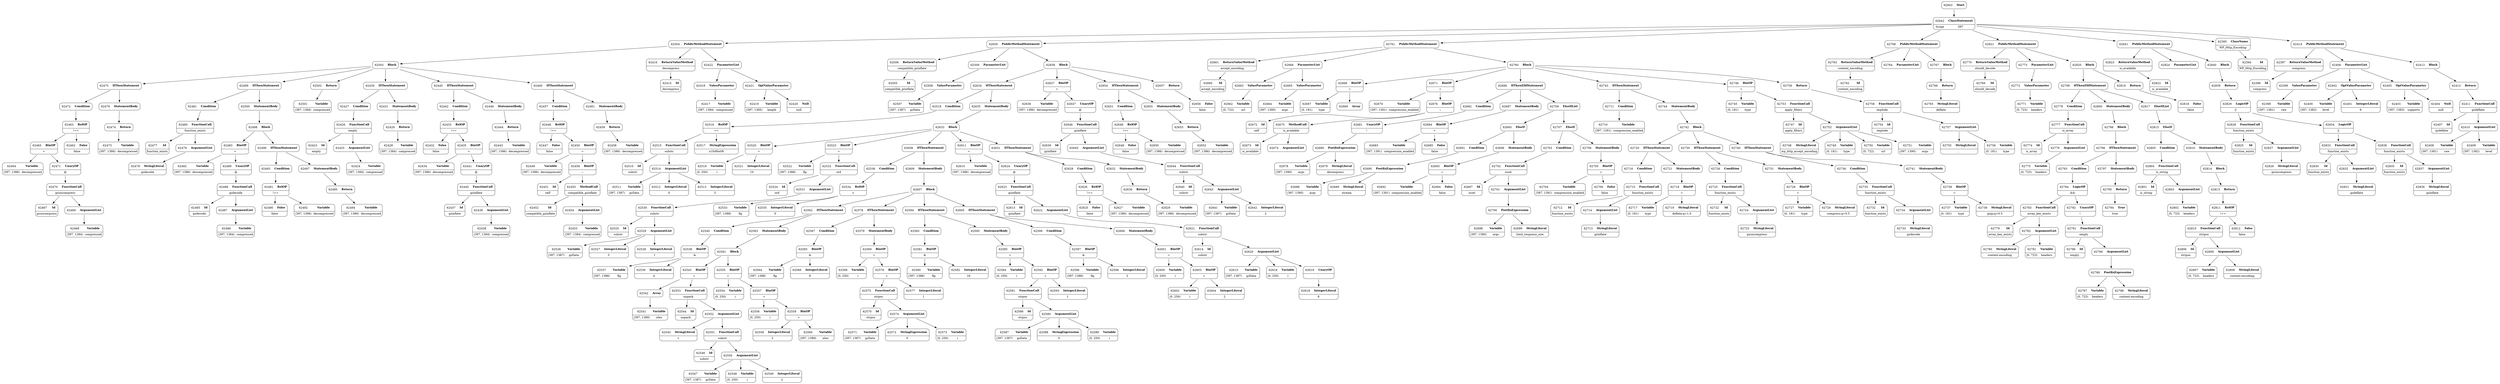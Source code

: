 digraph ast {
node [shape=none];
62464 [label=<<TABLE border='1' cellspacing='0' cellpadding='10' style='rounded' ><TR><TD border='0'>62464</TD><TD border='0'><B>Variable</B></TD></TR><HR/><TR><TD border='0' cellpadding='5'>(397, 1386)</TD><TD border='0' cellpadding='5'>decompressed</TD></TR></TABLE>>];
62465 [label=<<TABLE border='1' cellspacing='0' cellpadding='10' style='rounded' ><TR><TD border='0'>62465</TD><TD border='0'><B>BinOP</B></TD></TR><HR/><TR><TD border='0' cellpadding='5' colspan='2'>=</TD></TR></TABLE>>];
62465 -> 62464 [weight=2];
62465 -> 62471 [weight=2];
62467 [label=<<TABLE border='1' cellspacing='0' cellpadding='10' style='rounded' ><TR><TD border='0'>62467</TD><TD border='0'><B>Id</B></TD></TR><HR/><TR><TD border='0' cellpadding='5' colspan='2'>gzuncompress</TD></TR></TABLE>>];
62468 [label=<<TABLE border='1' cellspacing='0' cellpadding='10' style='rounded' ><TR><TD border='0'>62468</TD><TD border='0'><B>Variable</B></TD></TR><HR/><TR><TD border='0' cellpadding='5'>(397, 1384)</TD><TD border='0' cellpadding='5'>compressed</TD></TR></TABLE>>];
62469 [label=<<TABLE border='1' cellspacing='0' cellpadding='10' style='rounded' ><TR><TD border='0'>62469</TD><TD border='0'><B>ArgumentList</B></TD></TR></TABLE>>];
62469 -> 62468 [weight=2];
62470 [label=<<TABLE border='1' cellspacing='0' cellpadding='10' style='rounded' ><TR><TD border='0'>62470</TD><TD border='0'><B>FunctionCall</B></TD></TR><HR/><TR><TD border='0' cellpadding='5' colspan='2'>gzuncompress</TD></TR></TABLE>>];
62470 -> 62467 [weight=2];
62470 -> 62469 [weight=2];
62471 [label=<<TABLE border='1' cellspacing='0' cellpadding='10' style='rounded' ><TR><TD border='0'>62471</TD><TD border='0'><B>UnaryOP</B></TD></TR><HR/><TR><TD border='0' cellpadding='5' colspan='2'>@</TD></TR></TABLE>>];
62471 -> 62470 [weight=2];
62472 [label=<<TABLE border='1' cellspacing='0' cellpadding='10' style='rounded' ><TR><TD border='0'>62472</TD><TD border='0'><B>Condition</B></TD></TR></TABLE>>];
62472 -> 62463 [weight=2];
62473 [label=<<TABLE border='1' cellspacing='0' cellpadding='10' style='rounded' ><TR><TD border='0'>62473</TD><TD border='0'><B>Variable</B></TD></TR><HR/><TR><TD border='0' cellpadding='5'>(397, 1386)</TD><TD border='0' cellpadding='5'>decompressed</TD></TR></TABLE>>];
62474 [label=<<TABLE border='1' cellspacing='0' cellpadding='10' style='rounded' ><TR><TD border='0'>62474</TD><TD border='0'><B>Return</B></TD></TR></TABLE>>];
62474 -> 62473 [weight=2];
62475 [label=<<TABLE border='1' cellspacing='0' cellpadding='10' style='rounded' ><TR><TD border='0'>62475</TD><TD border='0'><B>IfThenStatement</B></TD></TR></TABLE>>];
62475 -> 62472 [weight=2];
62475 -> 62476 [weight=2];
62476 [label=<<TABLE border='1' cellspacing='0' cellpadding='10' style='rounded' ><TR><TD border='0'>62476</TD><TD border='0'><B>StatementBody</B></TD></TR></TABLE>>];
62476 -> 62474 [weight=2];
62477 [label=<<TABLE border='1' cellspacing='0' cellpadding='10' style='rounded' ><TR><TD border='0'>62477</TD><TD border='0'><B>Id</B></TD></TR><HR/><TR><TD border='0' cellpadding='5' colspan='2'>function_exists</TD></TR></TABLE>>];
62478 [label=<<TABLE border='1' cellspacing='0' cellpadding='10' style='rounded' ><TR><TD border='0'>62478</TD><TD border='0'><B>StringLiteral</B></TD></TR><HR/><TR><TD border='0' cellpadding='5' colspan='2'>gzdecode</TD></TR></TABLE>>];
62479 [label=<<TABLE border='1' cellspacing='0' cellpadding='10' style='rounded' ><TR><TD border='0'>62479</TD><TD border='0'><B>ArgumentList</B></TD></TR></TABLE>>];
62479 -> 62478 [weight=2];
62480 [label=<<TABLE border='1' cellspacing='0' cellpadding='10' style='rounded' ><TR><TD border='0'>62480</TD><TD border='0'><B>FunctionCall</B></TD></TR><HR/><TR><TD border='0' cellpadding='5' colspan='2'>function_exists</TD></TR></TABLE>>];
62480 -> 62477 [weight=2];
62480 -> 62479 [weight=2];
62481 [label=<<TABLE border='1' cellspacing='0' cellpadding='10' style='rounded' ><TR><TD border='0'>62481</TD><TD border='0'><B>Condition</B></TD></TR></TABLE>>];
62481 -> 62480 [weight=2];
62482 [label=<<TABLE border='1' cellspacing='0' cellpadding='10' style='rounded' ><TR><TD border='0'>62482</TD><TD border='0'><B>Variable</B></TD></TR><HR/><TR><TD border='0' cellpadding='5'>(397, 1386)</TD><TD border='0' cellpadding='5'>decompressed</TD></TR></TABLE>>];
62483 [label=<<TABLE border='1' cellspacing='0' cellpadding='10' style='rounded' ><TR><TD border='0'>62483</TD><TD border='0'><B>BinOP</B></TD></TR><HR/><TR><TD border='0' cellpadding='5' colspan='2'>=</TD></TR></TABLE>>];
62483 -> 62482 [weight=2];
62483 -> 62489 [weight=2];
62485 [label=<<TABLE border='1' cellspacing='0' cellpadding='10' style='rounded' ><TR><TD border='0'>62485</TD><TD border='0'><B>Id</B></TD></TR><HR/><TR><TD border='0' cellpadding='5' colspan='2'>gzdecode</TD></TR></TABLE>>];
62486 [label=<<TABLE border='1' cellspacing='0' cellpadding='10' style='rounded' ><TR><TD border='0'>62486</TD><TD border='0'><B>Variable</B></TD></TR><HR/><TR><TD border='0' cellpadding='5'>(397, 1384)</TD><TD border='0' cellpadding='5'>compressed</TD></TR></TABLE>>];
62487 [label=<<TABLE border='1' cellspacing='0' cellpadding='10' style='rounded' ><TR><TD border='0'>62487</TD><TD border='0'><B>ArgumentList</B></TD></TR></TABLE>>];
62487 -> 62486 [weight=2];
62488 [label=<<TABLE border='1' cellspacing='0' cellpadding='10' style='rounded' ><TR><TD border='0'>62488</TD><TD border='0'><B>FunctionCall</B></TD></TR><HR/><TR><TD border='0' cellpadding='5' colspan='2'>gzdecode</TD></TR></TABLE>>];
62488 -> 62485 [weight=2];
62488 -> 62487 [weight=2];
62489 [label=<<TABLE border='1' cellspacing='0' cellpadding='10' style='rounded' ><TR><TD border='0'>62489</TD><TD border='0'><B>UnaryOP</B></TD></TR><HR/><TR><TD border='0' cellpadding='5' colspan='2'>@</TD></TR></TABLE>>];
62489 -> 62488 [weight=2];
62490 [label=<<TABLE border='1' cellspacing='0' cellpadding='10' style='rounded' ><TR><TD border='0'>62490</TD><TD border='0'><B>False</B></TD></TR><HR/><TR><TD border='0' cellpadding='5' colspan='2'>false</TD></TR></TABLE>>];
62491 [label=<<TABLE border='1' cellspacing='0' cellpadding='10' style='rounded' ><TR><TD border='0'>62491</TD><TD border='0'><B>RelOP</B></TD></TR><HR/><TR><TD border='0' cellpadding='5' colspan='2'>!==</TD></TR></TABLE>>];
62491 -> 62490 [weight=2];
62491 -> 62492 [weight=2];
62492 [label=<<TABLE border='1' cellspacing='0' cellpadding='10' style='rounded' ><TR><TD border='0'>62492</TD><TD border='0'><B>Variable</B></TD></TR><HR/><TR><TD border='0' cellpadding='5'>(397, 1386)</TD><TD border='0' cellpadding='5'>decompressed</TD></TR></TABLE>>];
62493 [label=<<TABLE border='1' cellspacing='0' cellpadding='10' style='rounded' ><TR><TD border='0'>62493</TD><TD border='0'><B>Condition</B></TD></TR></TABLE>>];
62493 -> 62491 [weight=2];
62494 [label=<<TABLE border='1' cellspacing='0' cellpadding='10' style='rounded' ><TR><TD border='0'>62494</TD><TD border='0'><B>Variable</B></TD></TR><HR/><TR><TD border='0' cellpadding='5'>(397, 1386)</TD><TD border='0' cellpadding='5'>decompressed</TD></TR></TABLE>>];
62495 [label=<<TABLE border='1' cellspacing='0' cellpadding='10' style='rounded' ><TR><TD border='0'>62495</TD><TD border='0'><B>Return</B></TD></TR></TABLE>>];
62495 -> 62494 [weight=2];
62496 [label=<<TABLE border='1' cellspacing='0' cellpadding='10' style='rounded' ><TR><TD border='0'>62496</TD><TD border='0'><B>IfThenStatement</B></TD></TR></TABLE>>];
62496 -> 62493 [weight=2];
62496 -> 62497 [weight=2];
62497 [label=<<TABLE border='1' cellspacing='0' cellpadding='10' style='rounded' ><TR><TD border='0'>62497</TD><TD border='0'><B>StatementBody</B></TD></TR></TABLE>>];
62497 -> 62495 [weight=2];
62498 [label=<<TABLE border='1' cellspacing='0' cellpadding='10' style='rounded' ><TR><TD border='0'>62498</TD><TD border='0'><B>Block</B></TD></TR></TABLE>>];
62498 -> 62483 [weight=2];
62498 -> 62496 [weight=2];
62499 [label=<<TABLE border='1' cellspacing='0' cellpadding='10' style='rounded' ><TR><TD border='0'>62499</TD><TD border='0'><B>IfThenStatement</B></TD></TR></TABLE>>];
62499 -> 62481 [weight=2];
62499 -> 62500 [weight=2];
62500 [label=<<TABLE border='1' cellspacing='0' cellpadding='10' style='rounded' ><TR><TD border='0'>62500</TD><TD border='0'><B>StatementBody</B></TD></TR></TABLE>>];
62500 -> 62498 [weight=2];
62501 [label=<<TABLE border='1' cellspacing='0' cellpadding='10' style='rounded' ><TR><TD border='0'>62501</TD><TD border='0'><B>Variable</B></TD></TR><HR/><TR><TD border='0' cellpadding='5'>(397, 1384)</TD><TD border='0' cellpadding='5'>compressed</TD></TR></TABLE>>];
62502 [label=<<TABLE border='1' cellspacing='0' cellpadding='10' style='rounded' ><TR><TD border='0'>62502</TD><TD border='0'><B>Return</B></TD></TR></TABLE>>];
62502 -> 62501 [weight=2];
62503 [label=<<TABLE border='1' cellspacing='0' cellpadding='10' style='rounded' ><TR><TD border='0'>62503</TD><TD border='0'><B>Block</B></TD></TR></TABLE>>];
62503 -> 62430 [weight=2];
62503 -> 62445 [weight=2];
62503 -> 62460 [weight=2];
62503 -> 62475 [weight=2];
62503 -> 62499 [weight=2];
62503 -> 62502 [weight=2];
62504 [label=<<TABLE border='1' cellspacing='0' cellpadding='10' style='rounded' ><TR><TD border='0'>62504</TD><TD border='0'><B>PublicMethodStatement</B></TD></TR></TABLE>>];
62504 -> 62416 [weight=2];
62504 -> 62422 [weight=2];
62504 -> 62503 [weight=2];
62505 [label=<<TABLE border='1' cellspacing='0' cellpadding='10' style='rounded' ><TR><TD border='0'>62505</TD><TD border='0'><B>Id</B></TD></TR><HR/><TR><TD border='0' cellpadding='5' colspan='2'>compatible_gzinflate</TD></TR></TABLE>>];
62506 [label=<<TABLE border='1' cellspacing='0' cellpadding='10' style='rounded' ><TR><TD border='0'>62506</TD><TD border='0'><B>ReturnValueMethod</B></TD></TR><HR/><TR><TD border='0' cellpadding='5' colspan='2'>compatible_gzinflate</TD></TR></TABLE>>];
62506 -> 62505 [weight=2];
62507 [label=<<TABLE border='1' cellspacing='0' cellpadding='10' style='rounded' ><TR><TD border='0'>62507</TD><TD border='0'><B>Variable</B></TD></TR><HR/><TR><TD border='0' cellpadding='5'>(397, 1387)</TD><TD border='0' cellpadding='5'>gzData</TD></TR></TABLE>>];
62508 [label=<<TABLE border='1' cellspacing='0' cellpadding='10' style='rounded' ><TR><TD border='0'>62508</TD><TD border='0'><B>ValueParameter</B></TD></TR></TABLE>>];
62508 -> 62507 [weight=2];
62509 [label=<<TABLE border='1' cellspacing='0' cellpadding='10' style='rounded' ><TR><TD border='0'>62509</TD><TD border='0'><B>ParameterList</B></TD></TR></TABLE>>];
62509 -> 62508 [weight=2];
62510 [label=<<TABLE border='1' cellspacing='0' cellpadding='10' style='rounded' ><TR><TD border='0'>62510</TD><TD border='0'><B>Id</B></TD></TR><HR/><TR><TD border='0' cellpadding='5' colspan='2'>substr</TD></TR></TABLE>>];
62511 [label=<<TABLE border='1' cellspacing='0' cellpadding='10' style='rounded' ><TR><TD border='0'>62511</TD><TD border='0'><B>Variable</B></TD></TR><HR/><TR><TD border='0' cellpadding='5'>(397, 1387)</TD><TD border='0' cellpadding='5'>gzData</TD></TR></TABLE>>];
62512 [label=<<TABLE border='1' cellspacing='0' cellpadding='10' style='rounded' ><TR><TD border='0'>62512</TD><TD border='0'><B>IntegerLiteral</B></TD></TR><HR/><TR><TD border='0' cellpadding='5' colspan='2'>0</TD></TR></TABLE>>];
62513 [label=<<TABLE border='1' cellspacing='0' cellpadding='10' style='rounded' ><TR><TD border='0'>62513</TD><TD border='0'><B>IntegerLiteral</B></TD></TR><HR/><TR><TD border='0' cellpadding='5' colspan='2'>3</TD></TR></TABLE>>];
62514 [label=<<TABLE border='1' cellspacing='0' cellpadding='10' style='rounded' ><TR><TD border='0'>62514</TD><TD border='0'><B>ArgumentList</B></TD></TR></TABLE>>];
62514 -> 62511 [weight=2];
62514 -> 62512 [weight=2];
62514 -> 62513 [weight=2];
62515 [label=<<TABLE border='1' cellspacing='0' cellpadding='10' style='rounded' ><TR><TD border='0'>62515</TD><TD border='0'><B>FunctionCall</B></TD></TR><HR/><TR><TD border='0' cellpadding='5' colspan='2'>substr</TD></TR></TABLE>>];
62515 -> 62510 [weight=2];
62515 -> 62514 [weight=2];
62516 [label=<<TABLE border='1' cellspacing='0' cellpadding='10' style='rounded' ><TR><TD border='0'>62516</TD><TD border='0'><B>RelOP</B></TD></TR><HR/><TR><TD border='0' cellpadding='5' colspan='2'>==</TD></TR></TABLE>>];
62516 -> 62515 [weight=2];
62516 -> 62517 [weight=2];
62517 [label=<<TABLE border='1' cellspacing='0' cellpadding='10' style='rounded' ><TR><TD border='0'>62517</TD><TD border='0'><B>StringExpression</B></TD></TR><HR/><TR><TD border='0' cellpadding='5' colspan='2'>x1fx8bx08</TD></TR></TABLE>>];
62518 [label=<<TABLE border='1' cellspacing='0' cellpadding='10' style='rounded' ><TR><TD border='0'>62518</TD><TD border='0'><B>Condition</B></TD></TR></TABLE>>];
62518 -> 62516 [weight=2];
62519 [label=<<TABLE border='1' cellspacing='0' cellpadding='10' style='rounded' ><TR><TD border='0'>62519</TD><TD border='0'><B>Variable</B></TD></TR><HR/><TR><TD border='0' cellpadding='5'>(0, 250)</TD><TD border='0' cellpadding='5'>i</TD></TR></TABLE>>];
62520 [label=<<TABLE border='1' cellspacing='0' cellpadding='10' style='rounded' ><TR><TD border='0'>62520</TD><TD border='0'><B>BinOP</B></TD></TR><HR/><TR><TD border='0' cellpadding='5' colspan='2'>=</TD></TR></TABLE>>];
62520 -> 62519 [weight=2];
62520 -> 62521 [weight=2];
62521 [label=<<TABLE border='1' cellspacing='0' cellpadding='10' style='rounded' ><TR><TD border='0'>62521</TD><TD border='0'><B>IntegerLiteral</B></TD></TR><HR/><TR><TD border='0' cellpadding='5' colspan='2'>10</TD></TR></TABLE>>];
62522 [label=<<TABLE border='1' cellspacing='0' cellpadding='10' style='rounded' ><TR><TD border='0'>62522</TD><TD border='0'><B>Variable</B></TD></TR><HR/><TR><TD border='0' cellpadding='5'>(397, 1388)</TD><TD border='0' cellpadding='5'>flg</TD></TR></TABLE>>];
62523 [label=<<TABLE border='1' cellspacing='0' cellpadding='10' style='rounded' ><TR><TD border='0'>62523</TD><TD border='0'><B>BinOP</B></TD></TR><HR/><TR><TD border='0' cellpadding='5' colspan='2'>=</TD></TR></TABLE>>];
62523 -> 62522 [weight=2];
62523 -> 62532 [weight=2];
62524 [label=<<TABLE border='1' cellspacing='0' cellpadding='10' style='rounded' ><TR><TD border='0'>62524</TD><TD border='0'><B>Id</B></TD></TR><HR/><TR><TD border='0' cellpadding='5' colspan='2'>ord</TD></TR></TABLE>>];
62525 [label=<<TABLE border='1' cellspacing='0' cellpadding='10' style='rounded' ><TR><TD border='0'>62525</TD><TD border='0'><B>Id</B></TD></TR><HR/><TR><TD border='0' cellpadding='5' colspan='2'>substr</TD></TR></TABLE>>];
62526 [label=<<TABLE border='1' cellspacing='0' cellpadding='10' style='rounded' ><TR><TD border='0'>62526</TD><TD border='0'><B>Variable</B></TD></TR><HR/><TR><TD border='0' cellpadding='5'>(397, 1387)</TD><TD border='0' cellpadding='5'>gzData</TD></TR></TABLE>>];
62527 [label=<<TABLE border='1' cellspacing='0' cellpadding='10' style='rounded' ><TR><TD border='0'>62527</TD><TD border='0'><B>IntegerLiteral</B></TD></TR><HR/><TR><TD border='0' cellpadding='5' colspan='2'>3</TD></TR></TABLE>>];
62528 [label=<<TABLE border='1' cellspacing='0' cellpadding='10' style='rounded' ><TR><TD border='0'>62528</TD><TD border='0'><B>IntegerLiteral</B></TD></TR><HR/><TR><TD border='0' cellpadding='5' colspan='2'>1</TD></TR></TABLE>>];
62529 [label=<<TABLE border='1' cellspacing='0' cellpadding='10' style='rounded' ><TR><TD border='0'>62529</TD><TD border='0'><B>ArgumentList</B></TD></TR></TABLE>>];
62529 -> 62526 [weight=2];
62529 -> 62527 [weight=2];
62529 -> 62528 [weight=2];
62530 [label=<<TABLE border='1' cellspacing='0' cellpadding='10' style='rounded' ><TR><TD border='0'>62530</TD><TD border='0'><B>FunctionCall</B></TD></TR><HR/><TR><TD border='0' cellpadding='5' colspan='2'>substr</TD></TR></TABLE>>];
62530 -> 62525 [weight=2];
62530 -> 62529 [weight=2];
62531 [label=<<TABLE border='1' cellspacing='0' cellpadding='10' style='rounded' ><TR><TD border='0'>62531</TD><TD border='0'><B>ArgumentList</B></TD></TR></TABLE>>];
62531 -> 62530 [weight=2];
62532 [label=<<TABLE border='1' cellspacing='0' cellpadding='10' style='rounded' ><TR><TD border='0'>62532</TD><TD border='0'><B>FunctionCall</B></TD></TR><HR/><TR><TD border='0' cellpadding='5' colspan='2'>ord</TD></TR></TABLE>>];
62532 -> 62524 [weight=2];
62532 -> 62531 [weight=2];
62533 [label=<<TABLE border='1' cellspacing='0' cellpadding='10' style='rounded' ><TR><TD border='0'>62533</TD><TD border='0'><B>Variable</B></TD></TR><HR/><TR><TD border='0' cellpadding='5'>(397, 1388)</TD><TD border='0' cellpadding='5'>flg</TD></TR></TABLE>>];
62534 [label=<<TABLE border='1' cellspacing='0' cellpadding='10' style='rounded' ><TR><TD border='0'>62534</TD><TD border='0'><B>RelOP</B></TD></TR><HR/><TR><TD border='0' cellpadding='5' colspan='2'>&gt;</TD></TR></TABLE>>];
62534 -> 62533 [weight=2];
62534 -> 62535 [weight=2];
62535 [label=<<TABLE border='1' cellspacing='0' cellpadding='10' style='rounded' ><TR><TD border='0'>62535</TD><TD border='0'><B>IntegerLiteral</B></TD></TR><HR/><TR><TD border='0' cellpadding='5' colspan='2'>0</TD></TR></TABLE>>];
62536 [label=<<TABLE border='1' cellspacing='0' cellpadding='10' style='rounded' ><TR><TD border='0'>62536</TD><TD border='0'><B>Condition</B></TD></TR></TABLE>>];
62536 -> 62534 [weight=2];
62537 [label=<<TABLE border='1' cellspacing='0' cellpadding='10' style='rounded' ><TR><TD border='0'>62537</TD><TD border='0'><B>Variable</B></TD></TR><HR/><TR><TD border='0' cellpadding='5'>(397, 1388)</TD><TD border='0' cellpadding='5'>flg</TD></TR></TABLE>>];
62538 [label=<<TABLE border='1' cellspacing='0' cellpadding='10' style='rounded' ><TR><TD border='0'>62538</TD><TD border='0'><B>BinOP</B></TD></TR><HR/><TR><TD border='0' cellpadding='5' colspan='2'>&amp;</TD></TR></TABLE>>];
62538 -> 62537 [weight=2];
62538 -> 62539 [weight=2];
62539 [label=<<TABLE border='1' cellspacing='0' cellpadding='10' style='rounded' ><TR><TD border='0'>62539</TD><TD border='0'><B>IntegerLiteral</B></TD></TR><HR/><TR><TD border='0' cellpadding='5' colspan='2'>4</TD></TR></TABLE>>];
62540 [label=<<TABLE border='1' cellspacing='0' cellpadding='10' style='rounded' ><TR><TD border='0'>62540</TD><TD border='0'><B>Condition</B></TD></TR></TABLE>>];
62540 -> 62538 [weight=2];
62541 [label=<<TABLE border='1' cellspacing='0' cellpadding='10' style='rounded' ><TR><TD border='0'>62541</TD><TD border='0'><B>Variable</B></TD></TR><HR/><TR><TD border='0' cellpadding='5'>(397, 1389)</TD><TD border='0' cellpadding='5'>xlen</TD></TR></TABLE>>];
62542 [label=<<TABLE border='1' cellspacing='0' cellpadding='10' style='rounded' ><TR><TD border='0'>62542</TD><TD border='0'><B>Array</B></TD></TR></TABLE>>];
62542 -> 62541 [weight=2];
62543 [label=<<TABLE border='1' cellspacing='0' cellpadding='10' style='rounded' ><TR><TD border='0'>62543</TD><TD border='0'><B>BinOP</B></TD></TR><HR/><TR><TD border='0' cellpadding='5' colspan='2'>=</TD></TR></TABLE>>];
62543 -> 62542 [weight=2];
62543 -> 62553 [weight=2];
62544 [label=<<TABLE border='1' cellspacing='0' cellpadding='10' style='rounded' ><TR><TD border='0'>62544</TD><TD border='0'><B>Id</B></TD></TR><HR/><TR><TD border='0' cellpadding='5' colspan='2'>unpack</TD></TR></TABLE>>];
62545 [label=<<TABLE border='1' cellspacing='0' cellpadding='10' style='rounded' ><TR><TD border='0'>62545</TD><TD border='0'><B>StringLiteral</B></TD></TR><HR/><TR><TD border='0' cellpadding='5' colspan='2'>v</TD></TR></TABLE>>];
62546 [label=<<TABLE border='1' cellspacing='0' cellpadding='10' style='rounded' ><TR><TD border='0'>62546</TD><TD border='0'><B>Id</B></TD></TR><HR/><TR><TD border='0' cellpadding='5' colspan='2'>substr</TD></TR></TABLE>>];
62547 [label=<<TABLE border='1' cellspacing='0' cellpadding='10' style='rounded' ><TR><TD border='0'>62547</TD><TD border='0'><B>Variable</B></TD></TR><HR/><TR><TD border='0' cellpadding='5'>(397, 1387)</TD><TD border='0' cellpadding='5'>gzData</TD></TR></TABLE>>];
62548 [label=<<TABLE border='1' cellspacing='0' cellpadding='10' style='rounded' ><TR><TD border='0'>62548</TD><TD border='0'><B>Variable</B></TD></TR><HR/><TR><TD border='0' cellpadding='5'>(0, 250)</TD><TD border='0' cellpadding='5'>i</TD></TR></TABLE>>];
62549 [label=<<TABLE border='1' cellspacing='0' cellpadding='10' style='rounded' ><TR><TD border='0'>62549</TD><TD border='0'><B>IntegerLiteral</B></TD></TR><HR/><TR><TD border='0' cellpadding='5' colspan='2'>2</TD></TR></TABLE>>];
62550 [label=<<TABLE border='1' cellspacing='0' cellpadding='10' style='rounded' ><TR><TD border='0'>62550</TD><TD border='0'><B>ArgumentList</B></TD></TR></TABLE>>];
62550 -> 62547 [weight=2];
62550 -> 62548 [weight=2];
62550 -> 62549 [weight=2];
62551 [label=<<TABLE border='1' cellspacing='0' cellpadding='10' style='rounded' ><TR><TD border='0'>62551</TD><TD border='0'><B>FunctionCall</B></TD></TR><HR/><TR><TD border='0' cellpadding='5' colspan='2'>substr</TD></TR></TABLE>>];
62551 -> 62546 [weight=2];
62551 -> 62550 [weight=2];
62552 [label=<<TABLE border='1' cellspacing='0' cellpadding='10' style='rounded' ><TR><TD border='0'>62552</TD><TD border='0'><B>ArgumentList</B></TD></TR></TABLE>>];
62552 -> 62545 [weight=2];
62552 -> 62551 [weight=2];
62553 [label=<<TABLE border='1' cellspacing='0' cellpadding='10' style='rounded' ><TR><TD border='0'>62553</TD><TD border='0'><B>FunctionCall</B></TD></TR><HR/><TR><TD border='0' cellpadding='5' colspan='2'>unpack</TD></TR></TABLE>>];
62553 -> 62544 [weight=2];
62553 -> 62552 [weight=2];
62554 [label=<<TABLE border='1' cellspacing='0' cellpadding='10' style='rounded' ><TR><TD border='0'>62554</TD><TD border='0'><B>Variable</B></TD></TR><HR/><TR><TD border='0' cellpadding='5'>(0, 250)</TD><TD border='0' cellpadding='5'>i</TD></TR></TABLE>>];
62555 [label=<<TABLE border='1' cellspacing='0' cellpadding='10' style='rounded' ><TR><TD border='0'>62555</TD><TD border='0'><B>BinOP</B></TD></TR><HR/><TR><TD border='0' cellpadding='5' colspan='2'>=</TD></TR></TABLE>>];
62555 -> 62554 [weight=2];
62555 -> 62557 [weight=2];
62556 [label=<<TABLE border='1' cellspacing='0' cellpadding='10' style='rounded' ><TR><TD border='0'>62556</TD><TD border='0'><B>Variable</B></TD></TR><HR/><TR><TD border='0' cellpadding='5'>(0, 250)</TD><TD border='0' cellpadding='5'>i</TD></TR></TABLE>>];
62557 [label=<<TABLE border='1' cellspacing='0' cellpadding='10' style='rounded' ><TR><TD border='0'>62557</TD><TD border='0'><B>BinOP</B></TD></TR><HR/><TR><TD border='0' cellpadding='5' colspan='2'>+</TD></TR></TABLE>>];
62557 -> 62556 [weight=2];
62557 -> 62559 [weight=2];
62558 [label=<<TABLE border='1' cellspacing='0' cellpadding='10' style='rounded' ><TR><TD border='0'>62558</TD><TD border='0'><B>IntegerLiteral</B></TD></TR><HR/><TR><TD border='0' cellpadding='5' colspan='2'>2</TD></TR></TABLE>>];
62559 [label=<<TABLE border='1' cellspacing='0' cellpadding='10' style='rounded' ><TR><TD border='0'>62559</TD><TD border='0'><B>BinOP</B></TD></TR><HR/><TR><TD border='0' cellpadding='5' colspan='2'>+</TD></TR></TABLE>>];
62559 -> 62558 [weight=2];
62559 -> 62560 [weight=2];
62560 [label=<<TABLE border='1' cellspacing='0' cellpadding='10' style='rounded' ><TR><TD border='0'>62560</TD><TD border='0'><B>Variable</B></TD></TR><HR/><TR><TD border='0' cellpadding='5'>(397, 1389)</TD><TD border='0' cellpadding='5'>xlen</TD></TR></TABLE>>];
62561 [label=<<TABLE border='1' cellspacing='0' cellpadding='10' style='rounded' ><TR><TD border='0'>62561</TD><TD border='0'><B>Block</B></TD></TR></TABLE>>];
62561 -> 62543 [weight=2];
62561 -> 62555 [weight=2];
62562 [label=<<TABLE border='1' cellspacing='0' cellpadding='10' style='rounded' ><TR><TD border='0'>62562</TD><TD border='0'><B>IfThenStatement</B></TD></TR></TABLE>>];
62562 -> 62540 [weight=2];
62562 -> 62563 [weight=2];
62563 [label=<<TABLE border='1' cellspacing='0' cellpadding='10' style='rounded' ><TR><TD border='0'>62563</TD><TD border='0'><B>StatementBody</B></TD></TR></TABLE>>];
62563 -> 62561 [weight=2];
62564 [label=<<TABLE border='1' cellspacing='0' cellpadding='10' style='rounded' ><TR><TD border='0'>62564</TD><TD border='0'><B>Variable</B></TD></TR><HR/><TR><TD border='0' cellpadding='5'>(397, 1388)</TD><TD border='0' cellpadding='5'>flg</TD></TR></TABLE>>];
62565 [label=<<TABLE border='1' cellspacing='0' cellpadding='10' style='rounded' ><TR><TD border='0'>62565</TD><TD border='0'><B>BinOP</B></TD></TR><HR/><TR><TD border='0' cellpadding='5' colspan='2'>&amp;</TD></TR></TABLE>>];
62565 -> 62564 [weight=2];
62565 -> 62566 [weight=2];
62566 [label=<<TABLE border='1' cellspacing='0' cellpadding='10' style='rounded' ><TR><TD border='0'>62566</TD><TD border='0'><B>IntegerLiteral</B></TD></TR><HR/><TR><TD border='0' cellpadding='5' colspan='2'>8</TD></TR></TABLE>>];
62567 [label=<<TABLE border='1' cellspacing='0' cellpadding='10' style='rounded' ><TR><TD border='0'>62567</TD><TD border='0'><B>Condition</B></TD></TR></TABLE>>];
62567 -> 62565 [weight=2];
62568 [label=<<TABLE border='1' cellspacing='0' cellpadding='10' style='rounded' ><TR><TD border='0'>62568</TD><TD border='0'><B>Variable</B></TD></TR><HR/><TR><TD border='0' cellpadding='5'>(0, 250)</TD><TD border='0' cellpadding='5'>i</TD></TR></TABLE>>];
62569 [label=<<TABLE border='1' cellspacing='0' cellpadding='10' style='rounded' ><TR><TD border='0'>62569</TD><TD border='0'><B>BinOP</B></TD></TR><HR/><TR><TD border='0' cellpadding='5' colspan='2'>=</TD></TR></TABLE>>];
62569 -> 62568 [weight=2];
62569 -> 62576 [weight=2];
62570 [label=<<TABLE border='1' cellspacing='0' cellpadding='10' style='rounded' ><TR><TD border='0'>62570</TD><TD border='0'><B>Id</B></TD></TR><HR/><TR><TD border='0' cellpadding='5' colspan='2'>strpos</TD></TR></TABLE>>];
62571 [label=<<TABLE border='1' cellspacing='0' cellpadding='10' style='rounded' ><TR><TD border='0'>62571</TD><TD border='0'><B>Variable</B></TD></TR><HR/><TR><TD border='0' cellpadding='5'>(397, 1387)</TD><TD border='0' cellpadding='5'>gzData</TD></TR></TABLE>>];
62572 [label=<<TABLE border='1' cellspacing='0' cellpadding='10' style='rounded' ><TR><TD border='0'>62572</TD><TD border='0'><B>StringExpression</B></TD></TR><HR/><TR><TD border='0' cellpadding='5' colspan='2'>0</TD></TR></TABLE>>];
62573 [label=<<TABLE border='1' cellspacing='0' cellpadding='10' style='rounded' ><TR><TD border='0'>62573</TD><TD border='0'><B>Variable</B></TD></TR><HR/><TR><TD border='0' cellpadding='5'>(0, 250)</TD><TD border='0' cellpadding='5'>i</TD></TR></TABLE>>];
62574 [label=<<TABLE border='1' cellspacing='0' cellpadding='10' style='rounded' ><TR><TD border='0'>62574</TD><TD border='0'><B>ArgumentList</B></TD></TR></TABLE>>];
62574 -> 62571 [weight=2];
62574 -> 62572 [weight=2];
62574 -> 62573 [weight=2];
62575 [label=<<TABLE border='1' cellspacing='0' cellpadding='10' style='rounded' ><TR><TD border='0'>62575</TD><TD border='0'><B>FunctionCall</B></TD></TR><HR/><TR><TD border='0' cellpadding='5' colspan='2'>strpos</TD></TR></TABLE>>];
62575 -> 62570 [weight=2];
62575 -> 62574 [weight=2];
62576 [label=<<TABLE border='1' cellspacing='0' cellpadding='10' style='rounded' ><TR><TD border='0'>62576</TD><TD border='0'><B>BinOP</B></TD></TR><HR/><TR><TD border='0' cellpadding='5' colspan='2'>+</TD></TR></TABLE>>];
62576 -> 62575 [weight=2];
62576 -> 62577 [weight=2];
62577 [label=<<TABLE border='1' cellspacing='0' cellpadding='10' style='rounded' ><TR><TD border='0'>62577</TD><TD border='0'><B>IntegerLiteral</B></TD></TR><HR/><TR><TD border='0' cellpadding='5' colspan='2'>1</TD></TR></TABLE>>];
62578 [label=<<TABLE border='1' cellspacing='0' cellpadding='10' style='rounded' ><TR><TD border='0'>62578</TD><TD border='0'><B>IfThenStatement</B></TD></TR></TABLE>>];
62578 -> 62567 [weight=2];
62578 -> 62579 [weight=2];
62579 [label=<<TABLE border='1' cellspacing='0' cellpadding='10' style='rounded' ><TR><TD border='0'>62579</TD><TD border='0'><B>StatementBody</B></TD></TR></TABLE>>];
62579 -> 62569 [weight=2];
62580 [label=<<TABLE border='1' cellspacing='0' cellpadding='10' style='rounded' ><TR><TD border='0'>62580</TD><TD border='0'><B>Variable</B></TD></TR><HR/><TR><TD border='0' cellpadding='5'>(397, 1388)</TD><TD border='0' cellpadding='5'>flg</TD></TR></TABLE>>];
62581 [label=<<TABLE border='1' cellspacing='0' cellpadding='10' style='rounded' ><TR><TD border='0'>62581</TD><TD border='0'><B>BinOP</B></TD></TR><HR/><TR><TD border='0' cellpadding='5' colspan='2'>&amp;</TD></TR></TABLE>>];
62581 -> 62580 [weight=2];
62581 -> 62582 [weight=2];
62582 [label=<<TABLE border='1' cellspacing='0' cellpadding='10' style='rounded' ><TR><TD border='0'>62582</TD><TD border='0'><B>IntegerLiteral</B></TD></TR><HR/><TR><TD border='0' cellpadding='5' colspan='2'>16</TD></TR></TABLE>>];
62583 [label=<<TABLE border='1' cellspacing='0' cellpadding='10' style='rounded' ><TR><TD border='0'>62583</TD><TD border='0'><B>Condition</B></TD></TR></TABLE>>];
62583 -> 62581 [weight=2];
62584 [label=<<TABLE border='1' cellspacing='0' cellpadding='10' style='rounded' ><TR><TD border='0'>62584</TD><TD border='0'><B>Variable</B></TD></TR><HR/><TR><TD border='0' cellpadding='5'>(0, 250)</TD><TD border='0' cellpadding='5'>i</TD></TR></TABLE>>];
62585 [label=<<TABLE border='1' cellspacing='0' cellpadding='10' style='rounded' ><TR><TD border='0'>62585</TD><TD border='0'><B>BinOP</B></TD></TR><HR/><TR><TD border='0' cellpadding='5' colspan='2'>=</TD></TR></TABLE>>];
62585 -> 62584 [weight=2];
62585 -> 62592 [weight=2];
62586 [label=<<TABLE border='1' cellspacing='0' cellpadding='10' style='rounded' ><TR><TD border='0'>62586</TD><TD border='0'><B>Id</B></TD></TR><HR/><TR><TD border='0' cellpadding='5' colspan='2'>strpos</TD></TR></TABLE>>];
62587 [label=<<TABLE border='1' cellspacing='0' cellpadding='10' style='rounded' ><TR><TD border='0'>62587</TD><TD border='0'><B>Variable</B></TD></TR><HR/><TR><TD border='0' cellpadding='5'>(397, 1387)</TD><TD border='0' cellpadding='5'>gzData</TD></TR></TABLE>>];
62588 [label=<<TABLE border='1' cellspacing='0' cellpadding='10' style='rounded' ><TR><TD border='0'>62588</TD><TD border='0'><B>StringExpression</B></TD></TR><HR/><TR><TD border='0' cellpadding='5' colspan='2'>0</TD></TR></TABLE>>];
62589 [label=<<TABLE border='1' cellspacing='0' cellpadding='10' style='rounded' ><TR><TD border='0'>62589</TD><TD border='0'><B>Variable</B></TD></TR><HR/><TR><TD border='0' cellpadding='5'>(0, 250)</TD><TD border='0' cellpadding='5'>i</TD></TR></TABLE>>];
62590 [label=<<TABLE border='1' cellspacing='0' cellpadding='10' style='rounded' ><TR><TD border='0'>62590</TD><TD border='0'><B>ArgumentList</B></TD></TR></TABLE>>];
62590 -> 62587 [weight=2];
62590 -> 62588 [weight=2];
62590 -> 62589 [weight=2];
62591 [label=<<TABLE border='1' cellspacing='0' cellpadding='10' style='rounded' ><TR><TD border='0'>62591</TD><TD border='0'><B>FunctionCall</B></TD></TR><HR/><TR><TD border='0' cellpadding='5' colspan='2'>strpos</TD></TR></TABLE>>];
62591 -> 62586 [weight=2];
62591 -> 62590 [weight=2];
62592 [label=<<TABLE border='1' cellspacing='0' cellpadding='10' style='rounded' ><TR><TD border='0'>62592</TD><TD border='0'><B>BinOP</B></TD></TR><HR/><TR><TD border='0' cellpadding='5' colspan='2'>+</TD></TR></TABLE>>];
62592 -> 62591 [weight=2];
62592 -> 62593 [weight=2];
62593 [label=<<TABLE border='1' cellspacing='0' cellpadding='10' style='rounded' ><TR><TD border='0'>62593</TD><TD border='0'><B>IntegerLiteral</B></TD></TR><HR/><TR><TD border='0' cellpadding='5' colspan='2'>1</TD></TR></TABLE>>];
62594 [label=<<TABLE border='1' cellspacing='0' cellpadding='10' style='rounded' ><TR><TD border='0'>62594</TD><TD border='0'><B>IfThenStatement</B></TD></TR></TABLE>>];
62594 -> 62583 [weight=2];
62594 -> 62595 [weight=2];
62595 [label=<<TABLE border='1' cellspacing='0' cellpadding='10' style='rounded' ><TR><TD border='0'>62595</TD><TD border='0'><B>StatementBody</B></TD></TR></TABLE>>];
62595 -> 62585 [weight=2];
62596 [label=<<TABLE border='1' cellspacing='0' cellpadding='10' style='rounded' ><TR><TD border='0'>62596</TD><TD border='0'><B>Variable</B></TD></TR><HR/><TR><TD border='0' cellpadding='5'>(397, 1388)</TD><TD border='0' cellpadding='5'>flg</TD></TR></TABLE>>];
62597 [label=<<TABLE border='1' cellspacing='0' cellpadding='10' style='rounded' ><TR><TD border='0'>62597</TD><TD border='0'><B>BinOP</B></TD></TR><HR/><TR><TD border='0' cellpadding='5' colspan='2'>&amp;</TD></TR></TABLE>>];
62597 -> 62596 [weight=2];
62597 -> 62598 [weight=2];
62598 [label=<<TABLE border='1' cellspacing='0' cellpadding='10' style='rounded' ><TR><TD border='0'>62598</TD><TD border='0'><B>IntegerLiteral</B></TD></TR><HR/><TR><TD border='0' cellpadding='5' colspan='2'>2</TD></TR></TABLE>>];
62599 [label=<<TABLE border='1' cellspacing='0' cellpadding='10' style='rounded' ><TR><TD border='0'>62599</TD><TD border='0'><B>Condition</B></TD></TR></TABLE>>];
62599 -> 62597 [weight=2];
62600 [label=<<TABLE border='1' cellspacing='0' cellpadding='10' style='rounded' ><TR><TD border='0'>62600</TD><TD border='0'><B>Variable</B></TD></TR><HR/><TR><TD border='0' cellpadding='5'>(0, 250)</TD><TD border='0' cellpadding='5'>i</TD></TR></TABLE>>];
62601 [label=<<TABLE border='1' cellspacing='0' cellpadding='10' style='rounded' ><TR><TD border='0'>62601</TD><TD border='0'><B>BinOP</B></TD></TR><HR/><TR><TD border='0' cellpadding='5' colspan='2'>=</TD></TR></TABLE>>];
62601 -> 62600 [weight=2];
62601 -> 62603 [weight=2];
62602 [label=<<TABLE border='1' cellspacing='0' cellpadding='10' style='rounded' ><TR><TD border='0'>62602</TD><TD border='0'><B>Variable</B></TD></TR><HR/><TR><TD border='0' cellpadding='5'>(0, 250)</TD><TD border='0' cellpadding='5'>i</TD></TR></TABLE>>];
62603 [label=<<TABLE border='1' cellspacing='0' cellpadding='10' style='rounded' ><TR><TD border='0'>62603</TD><TD border='0'><B>BinOP</B></TD></TR><HR/><TR><TD border='0' cellpadding='5' colspan='2'>+</TD></TR></TABLE>>];
62603 -> 62602 [weight=2];
62603 -> 62604 [weight=2];
62604 [label=<<TABLE border='1' cellspacing='0' cellpadding='10' style='rounded' ><TR><TD border='0'>62604</TD><TD border='0'><B>IntegerLiteral</B></TD></TR><HR/><TR><TD border='0' cellpadding='5' colspan='2'>2</TD></TR></TABLE>>];
62605 [label=<<TABLE border='1' cellspacing='0' cellpadding='10' style='rounded' ><TR><TD border='0'>62605</TD><TD border='0'><B>IfThenStatement</B></TD></TR></TABLE>>];
62605 -> 62599 [weight=2];
62605 -> 62606 [weight=2];
62606 [label=<<TABLE border='1' cellspacing='0' cellpadding='10' style='rounded' ><TR><TD border='0'>62606</TD><TD border='0'><B>StatementBody</B></TD></TR></TABLE>>];
62606 -> 62601 [weight=2];
62607 [label=<<TABLE border='1' cellspacing='0' cellpadding='10' style='rounded' ><TR><TD border='0'>62607</TD><TD border='0'><B>Block</B></TD></TR></TABLE>>];
62607 -> 62562 [weight=2];
62607 -> 62578 [weight=2];
62607 -> 62594 [weight=2];
62607 -> 62605 [weight=2];
62608 [label=<<TABLE border='1' cellspacing='0' cellpadding='10' style='rounded' ><TR><TD border='0'>62608</TD><TD border='0'><B>IfThenStatement</B></TD></TR></TABLE>>];
62608 -> 62536 [weight=2];
62608 -> 62609 [weight=2];
62609 [label=<<TABLE border='1' cellspacing='0' cellpadding='10' style='rounded' ><TR><TD border='0'>62609</TD><TD border='0'><B>StatementBody</B></TD></TR></TABLE>>];
62609 -> 62607 [weight=2];
62610 [label=<<TABLE border='1' cellspacing='0' cellpadding='10' style='rounded' ><TR><TD border='0'>62610</TD><TD border='0'><B>Variable</B></TD></TR><HR/><TR><TD border='0' cellpadding='5'>(397, 1386)</TD><TD border='0' cellpadding='5'>decompressed</TD></TR></TABLE>>];
62611 [label=<<TABLE border='1' cellspacing='0' cellpadding='10' style='rounded' ><TR><TD border='0'>62611</TD><TD border='0'><B>BinOP</B></TD></TR><HR/><TR><TD border='0' cellpadding='5' colspan='2'>=</TD></TR></TABLE>>];
62611 -> 62610 [weight=2];
62611 -> 62624 [weight=2];
62613 [label=<<TABLE border='1' cellspacing='0' cellpadding='10' style='rounded' ><TR><TD border='0'>62613</TD><TD border='0'><B>Id</B></TD></TR><HR/><TR><TD border='0' cellpadding='5' colspan='2'>gzinflate</TD></TR></TABLE>>];
62614 [label=<<TABLE border='1' cellspacing='0' cellpadding='10' style='rounded' ><TR><TD border='0'>62614</TD><TD border='0'><B>Id</B></TD></TR><HR/><TR><TD border='0' cellpadding='5' colspan='2'>substr</TD></TR></TABLE>>];
62615 [label=<<TABLE border='1' cellspacing='0' cellpadding='10' style='rounded' ><TR><TD border='0'>62615</TD><TD border='0'><B>Variable</B></TD></TR><HR/><TR><TD border='0' cellpadding='5'>(397, 1387)</TD><TD border='0' cellpadding='5'>gzData</TD></TR></TABLE>>];
62616 [label=<<TABLE border='1' cellspacing='0' cellpadding='10' style='rounded' ><TR><TD border='0'>62616</TD><TD border='0'><B>Variable</B></TD></TR><HR/><TR><TD border='0' cellpadding='5'>(0, 250)</TD><TD border='0' cellpadding='5'>i</TD></TR></TABLE>>];
62618 [label=<<TABLE border='1' cellspacing='0' cellpadding='10' style='rounded' ><TR><TD border='0'>62618</TD><TD border='0'><B>IntegerLiteral</B></TD></TR><HR/><TR><TD border='0' cellpadding='5' colspan='2'>8</TD></TR></TABLE>>];
62619 [label=<<TABLE border='1' cellspacing='0' cellpadding='10' style='rounded' ><TR><TD border='0'>62619</TD><TD border='0'><B>UnaryOP</B></TD></TR><HR/><TR><TD border='0' cellpadding='5' colspan='2'>-</TD></TR></TABLE>>];
62619 -> 62618 [weight=2];
62620 [label=<<TABLE border='1' cellspacing='0' cellpadding='10' style='rounded' ><TR><TD border='0'>62620</TD><TD border='0'><B>ArgumentList</B></TD></TR></TABLE>>];
62620 -> 62615 [weight=2];
62620 -> 62616 [weight=2];
62620 -> 62619 [weight=2];
62621 [label=<<TABLE border='1' cellspacing='0' cellpadding='10' style='rounded' ><TR><TD border='0'>62621</TD><TD border='0'><B>FunctionCall</B></TD></TR><HR/><TR><TD border='0' cellpadding='5' colspan='2'>substr</TD></TR></TABLE>>];
62621 -> 62614 [weight=2];
62621 -> 62620 [weight=2];
62622 [label=<<TABLE border='1' cellspacing='0' cellpadding='10' style='rounded' ><TR><TD border='0'>62622</TD><TD border='0'><B>ArgumentList</B></TD></TR></TABLE>>];
62622 -> 62621 [weight=2];
62623 [label=<<TABLE border='1' cellspacing='0' cellpadding='10' style='rounded' ><TR><TD border='0'>62623</TD><TD border='0'><B>FunctionCall</B></TD></TR><HR/><TR><TD border='0' cellpadding='5' colspan='2'>gzinflate</TD></TR></TABLE>>];
62623 -> 62613 [weight=2];
62623 -> 62622 [weight=2];
62624 [label=<<TABLE border='1' cellspacing='0' cellpadding='10' style='rounded' ><TR><TD border='0'>62624</TD><TD border='0'><B>UnaryOP</B></TD></TR><HR/><TR><TD border='0' cellpadding='5' colspan='2'>@</TD></TR></TABLE>>];
62624 -> 62623 [weight=2];
62625 [label=<<TABLE border='1' cellspacing='0' cellpadding='10' style='rounded' ><TR><TD border='0'>62625</TD><TD border='0'><B>False</B></TD></TR><HR/><TR><TD border='0' cellpadding='5' colspan='2'>false</TD></TR></TABLE>>];
62626 [label=<<TABLE border='1' cellspacing='0' cellpadding='10' style='rounded' ><TR><TD border='0'>62626</TD><TD border='0'><B>RelOP</B></TD></TR><HR/><TR><TD border='0' cellpadding='5' colspan='2'>!==</TD></TR></TABLE>>];
62626 -> 62625 [weight=2];
62626 -> 62627 [weight=2];
62627 [label=<<TABLE border='1' cellspacing='0' cellpadding='10' style='rounded' ><TR><TD border='0'>62627</TD><TD border='0'><B>Variable</B></TD></TR><HR/><TR><TD border='0' cellpadding='5'>(397, 1386)</TD><TD border='0' cellpadding='5'>decompressed</TD></TR></TABLE>>];
62628 [label=<<TABLE border='1' cellspacing='0' cellpadding='10' style='rounded' ><TR><TD border='0'>62628</TD><TD border='0'><B>Condition</B></TD></TR></TABLE>>];
62628 -> 62626 [weight=2];
62629 [label=<<TABLE border='1' cellspacing='0' cellpadding='10' style='rounded' ><TR><TD border='0'>62629</TD><TD border='0'><B>Variable</B></TD></TR><HR/><TR><TD border='0' cellpadding='5'>(397, 1386)</TD><TD border='0' cellpadding='5'>decompressed</TD></TR></TABLE>>];
62630 [label=<<TABLE border='1' cellspacing='0' cellpadding='10' style='rounded' ><TR><TD border='0'>62630</TD><TD border='0'><B>Return</B></TD></TR></TABLE>>];
62630 -> 62629 [weight=2];
62631 [label=<<TABLE border='1' cellspacing='0' cellpadding='10' style='rounded' ><TR><TD border='0'>62631</TD><TD border='0'><B>IfThenStatement</B></TD></TR></TABLE>>];
62631 -> 62628 [weight=2];
62631 -> 62632 [weight=2];
62632 [label=<<TABLE border='1' cellspacing='0' cellpadding='10' style='rounded' ><TR><TD border='0'>62632</TD><TD border='0'><B>StatementBody</B></TD></TR></TABLE>>];
62632 -> 62630 [weight=2];
62633 [label=<<TABLE border='1' cellspacing='0' cellpadding='10' style='rounded' ><TR><TD border='0'>62633</TD><TD border='0'><B>Block</B></TD></TR></TABLE>>];
62633 -> 62520 [weight=2];
62633 -> 62523 [weight=2];
62633 -> 62608 [weight=2];
62633 -> 62611 [weight=2];
62633 -> 62631 [weight=2];
62634 [label=<<TABLE border='1' cellspacing='0' cellpadding='10' style='rounded' ><TR><TD border='0'>62634</TD><TD border='0'><B>IfThenStatement</B></TD></TR></TABLE>>];
62634 -> 62518 [weight=2];
62634 -> 62635 [weight=2];
62635 [label=<<TABLE border='1' cellspacing='0' cellpadding='10' style='rounded' ><TR><TD border='0'>62635</TD><TD border='0'><B>StatementBody</B></TD></TR></TABLE>>];
62635 -> 62633 [weight=2];
62636 [label=<<TABLE border='1' cellspacing='0' cellpadding='10' style='rounded' ><TR><TD border='0'>62636</TD><TD border='0'><B>Variable</B></TD></TR><HR/><TR><TD border='0' cellpadding='5'>(397, 1386)</TD><TD border='0' cellpadding='5'>decompressed</TD></TR></TABLE>>];
62637 [label=<<TABLE border='1' cellspacing='0' cellpadding='10' style='rounded' ><TR><TD border='0'>62637</TD><TD border='0'><B>BinOP</B></TD></TR><HR/><TR><TD border='0' cellpadding='5' colspan='2'>=</TD></TR></TABLE>>];
62637 -> 62636 [weight=2];
62637 -> 62647 [weight=2];
62639 [label=<<TABLE border='1' cellspacing='0' cellpadding='10' style='rounded' ><TR><TD border='0'>62639</TD><TD border='0'><B>Id</B></TD></TR><HR/><TR><TD border='0' cellpadding='5' colspan='2'>gzinflate</TD></TR></TABLE>>];
62640 [label=<<TABLE border='1' cellspacing='0' cellpadding='10' style='rounded' ><TR><TD border='0'>62640</TD><TD border='0'><B>Id</B></TD></TR><HR/><TR><TD border='0' cellpadding='5' colspan='2'>substr</TD></TR></TABLE>>];
62641 [label=<<TABLE border='1' cellspacing='0' cellpadding='10' style='rounded' ><TR><TD border='0'>62641</TD><TD border='0'><B>Variable</B></TD></TR><HR/><TR><TD border='0' cellpadding='5'>(397, 1387)</TD><TD border='0' cellpadding='5'>gzData</TD></TR></TABLE>>];
62642 [label=<<TABLE border='1' cellspacing='0' cellpadding='10' style='rounded' ><TR><TD border='0'>62642</TD><TD border='0'><B>IntegerLiteral</B></TD></TR><HR/><TR><TD border='0' cellpadding='5' colspan='2'>2</TD></TR></TABLE>>];
62643 [label=<<TABLE border='1' cellspacing='0' cellpadding='10' style='rounded' ><TR><TD border='0'>62643</TD><TD border='0'><B>ArgumentList</B></TD></TR></TABLE>>];
62643 -> 62641 [weight=2];
62643 -> 62642 [weight=2];
62644 [label=<<TABLE border='1' cellspacing='0' cellpadding='10' style='rounded' ><TR><TD border='0'>62644</TD><TD border='0'><B>FunctionCall</B></TD></TR><HR/><TR><TD border='0' cellpadding='5' colspan='2'>substr</TD></TR></TABLE>>];
62644 -> 62640 [weight=2];
62644 -> 62643 [weight=2];
62645 [label=<<TABLE border='1' cellspacing='0' cellpadding='10' style='rounded' ><TR><TD border='0'>62645</TD><TD border='0'><B>ArgumentList</B></TD></TR></TABLE>>];
62645 -> 62644 [weight=2];
62646 [label=<<TABLE border='1' cellspacing='0' cellpadding='10' style='rounded' ><TR><TD border='0'>62646</TD><TD border='0'><B>FunctionCall</B></TD></TR><HR/><TR><TD border='0' cellpadding='5' colspan='2'>gzinflate</TD></TR></TABLE>>];
62646 -> 62639 [weight=2];
62646 -> 62645 [weight=2];
62647 [label=<<TABLE border='1' cellspacing='0' cellpadding='10' style='rounded' ><TR><TD border='0'>62647</TD><TD border='0'><B>UnaryOP</B></TD></TR><HR/><TR><TD border='0' cellpadding='5' colspan='2'>@</TD></TR></TABLE>>];
62647 -> 62646 [weight=2];
62648 [label=<<TABLE border='1' cellspacing='0' cellpadding='10' style='rounded' ><TR><TD border='0'>62648</TD><TD border='0'><B>False</B></TD></TR><HR/><TR><TD border='0' cellpadding='5' colspan='2'>false</TD></TR></TABLE>>];
62649 [label=<<TABLE border='1' cellspacing='0' cellpadding='10' style='rounded' ><TR><TD border='0'>62649</TD><TD border='0'><B>RelOP</B></TD></TR><HR/><TR><TD border='0' cellpadding='5' colspan='2'>!==</TD></TR></TABLE>>];
62649 -> 62648 [weight=2];
62649 -> 62650 [weight=2];
62650 [label=<<TABLE border='1' cellspacing='0' cellpadding='10' style='rounded' ><TR><TD border='0'>62650</TD><TD border='0'><B>Variable</B></TD></TR><HR/><TR><TD border='0' cellpadding='5'>(397, 1386)</TD><TD border='0' cellpadding='5'>decompressed</TD></TR></TABLE>>];
62651 [label=<<TABLE border='1' cellspacing='0' cellpadding='10' style='rounded' ><TR><TD border='0'>62651</TD><TD border='0'><B>Condition</B></TD></TR></TABLE>>];
62651 -> 62649 [weight=2];
62652 [label=<<TABLE border='1' cellspacing='0' cellpadding='10' style='rounded' ><TR><TD border='0'>62652</TD><TD border='0'><B>Variable</B></TD></TR><HR/><TR><TD border='0' cellpadding='5'>(397, 1386)</TD><TD border='0' cellpadding='5'>decompressed</TD></TR></TABLE>>];
62653 [label=<<TABLE border='1' cellspacing='0' cellpadding='10' style='rounded' ><TR><TD border='0'>62653</TD><TD border='0'><B>Return</B></TD></TR></TABLE>>];
62653 -> 62652 [weight=2];
62654 [label=<<TABLE border='1' cellspacing='0' cellpadding='10' style='rounded' ><TR><TD border='0'>62654</TD><TD border='0'><B>IfThenStatement</B></TD></TR></TABLE>>];
62654 -> 62651 [weight=2];
62654 -> 62655 [weight=2];
62655 [label=<<TABLE border='1' cellspacing='0' cellpadding='10' style='rounded' ><TR><TD border='0'>62655</TD><TD border='0'><B>StatementBody</B></TD></TR></TABLE>>];
62655 -> 62653 [weight=2];
62656 [label=<<TABLE border='1' cellspacing='0' cellpadding='10' style='rounded' ><TR><TD border='0'>62656</TD><TD border='0'><B>False</B></TD></TR><HR/><TR><TD border='0' cellpadding='5' colspan='2'>false</TD></TR></TABLE>>];
62657 [label=<<TABLE border='1' cellspacing='0' cellpadding='10' style='rounded' ><TR><TD border='0'>62657</TD><TD border='0'><B>Return</B></TD></TR></TABLE>>];
62657 -> 62656 [weight=2];
62658 [label=<<TABLE border='1' cellspacing='0' cellpadding='10' style='rounded' ><TR><TD border='0'>62658</TD><TD border='0'><B>Block</B></TD></TR></TABLE>>];
62658 -> 62634 [weight=2];
62658 -> 62637 [weight=2];
62658 -> 62654 [weight=2];
62658 -> 62657 [weight=2];
62659 [label=<<TABLE border='1' cellspacing='0' cellpadding='10' style='rounded' ><TR><TD border='0'>62659</TD><TD border='0'><B>PublicMethodStatement</B></TD></TR></TABLE>>];
62659 -> 62506 [weight=2];
62659 -> 62509 [weight=2];
62659 -> 62658 [weight=2];
62660 [label=<<TABLE border='1' cellspacing='0' cellpadding='10' style='rounded' ><TR><TD border='0'>62660</TD><TD border='0'><B>Id</B></TD></TR><HR/><TR><TD border='0' cellpadding='5' colspan='2'>accept_encoding</TD></TR></TABLE>>];
62661 [label=<<TABLE border='1' cellspacing='0' cellpadding='10' style='rounded' ><TR><TD border='0'>62661</TD><TD border='0'><B>ReturnValueMethod</B></TD></TR><HR/><TR><TD border='0' cellpadding='5' colspan='2'>accept_encoding</TD></TR></TABLE>>];
62661 -> 62660 [weight=2];
62662 [label=<<TABLE border='1' cellspacing='0' cellpadding='10' style='rounded' ><TR><TD border='0'>62662</TD><TD border='0'><B>Variable</B></TD></TR><HR/><TR><TD border='0' cellpadding='5'>(0, 722)</TD><TD border='0' cellpadding='5'>url</TD></TR></TABLE>>];
62663 [label=<<TABLE border='1' cellspacing='0' cellpadding='10' style='rounded' ><TR><TD border='0'>62663</TD><TD border='0'><B>ValueParameter</B></TD></TR></TABLE>>];
62663 -> 62662 [weight=2];
62664 [label=<<TABLE border='1' cellspacing='0' cellpadding='10' style='rounded' ><TR><TD border='0'>62664</TD><TD border='0'><B>Variable</B></TD></TR><HR/><TR><TD border='0' cellpadding='5'>(397, 1390)</TD><TD border='0' cellpadding='5'>args</TD></TR></TABLE>>];
62665 [label=<<TABLE border='1' cellspacing='0' cellpadding='10' style='rounded' ><TR><TD border='0'>62665</TD><TD border='0'><B>ValueParameter</B></TD></TR></TABLE>>];
62665 -> 62664 [weight=2];
62666 [label=<<TABLE border='1' cellspacing='0' cellpadding='10' style='rounded' ><TR><TD border='0'>62666</TD><TD border='0'><B>ParameterList</B></TD></TR></TABLE>>];
62666 -> 62663 [weight=2];
62666 -> 62665 [weight=2];
62667 [label=<<TABLE border='1' cellspacing='0' cellpadding='10' style='rounded' ><TR><TD border='0'>62667</TD><TD border='0'><B>Variable</B></TD></TR><HR/><TR><TD border='0' cellpadding='5'>(0, 181)</TD><TD border='0' cellpadding='5'>type</TD></TR></TABLE>>];
62668 [label=<<TABLE border='1' cellspacing='0' cellpadding='10' style='rounded' ><TR><TD border='0'>62668</TD><TD border='0'><B>BinOP</B></TD></TR><HR/><TR><TD border='0' cellpadding='5' colspan='2'>=</TD></TR></TABLE>>];
62668 -> 62667 [weight=2];
62668 -> 62669 [weight=2];
62669 [label=<<TABLE border='1' cellspacing='0' cellpadding='10' style='rounded' ><TR><TD border='0'>62669</TD><TD border='0'><B>Array</B></TD></TR></TABLE>>];
62670 [label=<<TABLE border='1' cellspacing='0' cellpadding='10' style='rounded' ><TR><TD border='0'>62670</TD><TD border='0'><B>Variable</B></TD></TR><HR/><TR><TD border='0' cellpadding='5'>(397, 1391)</TD><TD border='0' cellpadding='5'>compression_enabled</TD></TR></TABLE>>];
62671 [label=<<TABLE border='1' cellspacing='0' cellpadding='10' style='rounded' ><TR><TD border='0'>62671</TD><TD border='0'><B>BinOP</B></TD></TR><HR/><TR><TD border='0' cellpadding='5' colspan='2'>=</TD></TR></TABLE>>];
62671 -> 62670 [weight=2];
62671 -> 62676 [weight=2];
62672 [label=<<TABLE border='1' cellspacing='0' cellpadding='10' style='rounded' ><TR><TD border='0'>62672</TD><TD border='0'><B>Id</B></TD></TR><HR/><TR><TD border='0' cellpadding='5' colspan='2'>self</TD></TR></TABLE>>];
62673 [label=<<TABLE border='1' cellspacing='0' cellpadding='10' style='rounded' ><TR><TD border='0'>62673</TD><TD border='0'><B>Id</B></TD></TR><HR/><TR><TD border='0' cellpadding='5' colspan='2'>is_available</TD></TR></TABLE>>];
62674 [label=<<TABLE border='1' cellspacing='0' cellpadding='10' style='rounded' ><TR><TD border='0'>62674</TD><TD border='0'><B>ArgumentList</B></TD></TR></TABLE>>];
62675 [label=<<TABLE border='1' cellspacing='0' cellpadding='10' style='rounded' ><TR><TD border='0'>62675</TD><TD border='0'><B>MethodCall</B></TD></TR><HR/><TR><TD border='0' cellpadding='5' colspan='2'>is_available</TD></TR></TABLE>>];
62675 -> 62673 [weight=2];
62675 -> 62674 [weight=2];
62676 [label=<<TABLE border='1' cellspacing='0' cellpadding='10' style='rounded' ><TR><TD border='0'>62676</TD><TD border='0'><B>BinOP</B></TD></TR><HR/><TR><TD border='0' cellpadding='5' colspan='2'>::</TD></TR></TABLE>>];
62676 -> 62672 [weight=2];
62676 -> 62675 [weight=2];
62678 [label=<<TABLE border='1' cellspacing='0' cellpadding='10' style='rounded' ><TR><TD border='0'>62678</TD><TD border='0'><B>Variable</B></TD></TR><HR/><TR><TD border='0' cellpadding='5'>(397, 1390)</TD><TD border='0' cellpadding='5'>args</TD></TR></TABLE>>];
62679 [label=<<TABLE border='1' cellspacing='0' cellpadding='10' style='rounded' ><TR><TD border='0'>62679</TD><TD border='0'><B>StringLiteral</B></TD></TR><HR/><TR><TD border='0' cellpadding='5' colspan='2'>decompress</TD></TR></TABLE>>];
62680 [label=<<TABLE border='1' cellspacing='0' cellpadding='10' style='rounded' ><TR><TD border='0'>62680</TD><TD border='0'><B>PostfixExpression</B></TD></TR></TABLE>>];
62680 -> 62678 [weight=2];
62680 -> 62679 [weight=2];
62681 [label=<<TABLE border='1' cellspacing='0' cellpadding='10' style='rounded' ><TR><TD border='0'>62681</TD><TD border='0'><B>UnaryOP</B></TD></TR><HR/><TR><TD border='0' cellpadding='5' colspan='2'>!</TD></TR></TABLE>>];
62681 -> 62680 [weight=2];
62682 [label=<<TABLE border='1' cellspacing='0' cellpadding='10' style='rounded' ><TR><TD border='0'>62682</TD><TD border='0'><B>Condition</B></TD></TR></TABLE>>];
62682 -> 62681 [weight=2];
62683 [label=<<TABLE border='1' cellspacing='0' cellpadding='10' style='rounded' ><TR><TD border='0'>62683</TD><TD border='0'><B>Variable</B></TD></TR><HR/><TR><TD border='0' cellpadding='5'>(397, 1391)</TD><TD border='0' cellpadding='5'>compression_enabled</TD></TR></TABLE>>];
62684 [label=<<TABLE border='1' cellspacing='0' cellpadding='10' style='rounded' ><TR><TD border='0'>62684</TD><TD border='0'><B>BinOP</B></TD></TR><HR/><TR><TD border='0' cellpadding='5' colspan='2'>=</TD></TR></TABLE>>];
62684 -> 62683 [weight=2];
62684 -> 62685 [weight=2];
62685 [label=<<TABLE border='1' cellspacing='0' cellpadding='10' style='rounded' ><TR><TD border='0'>62685</TD><TD border='0'><B>False</B></TD></TR><HR/><TR><TD border='0' cellpadding='5' colspan='2'>false</TD></TR></TABLE>>];
62686 [label=<<TABLE border='1' cellspacing='0' cellpadding='10' style='rounded' ><TR><TD border='0'>62686</TD><TD border='0'><B>IfThenElifStatement</B></TD></TR></TABLE>>];
62686 -> 62682 [weight=2];
62686 -> 62687 [weight=2];
62686 -> 62709 [weight=2];
62687 [label=<<TABLE border='1' cellspacing='0' cellpadding='10' style='rounded' ><TR><TD border='0'>62687</TD><TD border='0'><B>StatementBody</B></TD></TR></TABLE>>];
62687 -> 62684 [weight=2];
62688 [label=<<TABLE border='1' cellspacing='0' cellpadding='10' style='rounded' ><TR><TD border='0'>62688</TD><TD border='0'><B>Variable</B></TD></TR><HR/><TR><TD border='0' cellpadding='5'>(397, 1390)</TD><TD border='0' cellpadding='5'>args</TD></TR></TABLE>>];
62689 [label=<<TABLE border='1' cellspacing='0' cellpadding='10' style='rounded' ><TR><TD border='0'>62689</TD><TD border='0'><B>StringLiteral</B></TD></TR><HR/><TR><TD border='0' cellpadding='5' colspan='2'>stream</TD></TR></TABLE>>];
62690 [label=<<TABLE border='1' cellspacing='0' cellpadding='10' style='rounded' ><TR><TD border='0'>62690</TD><TD border='0'><B>PostfixExpression</B></TD></TR></TABLE>>];
62690 -> 62688 [weight=2];
62690 -> 62689 [weight=2];
62691 [label=<<TABLE border='1' cellspacing='0' cellpadding='10' style='rounded' ><TR><TD border='0'>62691</TD><TD border='0'><B>Condition</B></TD></TR></TABLE>>];
62691 -> 62690 [weight=2];
62692 [label=<<TABLE border='1' cellspacing='0' cellpadding='10' style='rounded' ><TR><TD border='0'>62692</TD><TD border='0'><B>Variable</B></TD></TR><HR/><TR><TD border='0' cellpadding='5'>(397, 1391)</TD><TD border='0' cellpadding='5'>compression_enabled</TD></TR></TABLE>>];
62693 [label=<<TABLE border='1' cellspacing='0' cellpadding='10' style='rounded' ><TR><TD border='0'>62693</TD><TD border='0'><B>BinOP</B></TD></TR><HR/><TR><TD border='0' cellpadding='5' colspan='2'>=</TD></TR></TABLE>>];
62693 -> 62692 [weight=2];
62693 -> 62694 [weight=2];
62694 [label=<<TABLE border='1' cellspacing='0' cellpadding='10' style='rounded' ><TR><TD border='0'>62694</TD><TD border='0'><B>False</B></TD></TR><HR/><TR><TD border='0' cellpadding='5' colspan='2'>false</TD></TR></TABLE>>];
62695 [label=<<TABLE border='1' cellspacing='0' cellpadding='10' style='rounded' ><TR><TD border='0'>62695</TD><TD border='0'><B>ElseIf</B></TD></TR></TABLE>>];
62695 -> 62691 [weight=2];
62695 -> 62696 [weight=2];
62696 [label=<<TABLE border='1' cellspacing='0' cellpadding='10' style='rounded' ><TR><TD border='0'>62696</TD><TD border='0'><B>StatementBody</B></TD></TR></TABLE>>];
62696 -> 62693 [weight=2];
62697 [label=<<TABLE border='1' cellspacing='0' cellpadding='10' style='rounded' ><TR><TD border='0'>62697</TD><TD border='0'><B>Id</B></TD></TR><HR/><TR><TD border='0' cellpadding='5' colspan='2'>isset</TD></TR></TABLE>>];
62698 [label=<<TABLE border='1' cellspacing='0' cellpadding='10' style='rounded' ><TR><TD border='0'>62698</TD><TD border='0'><B>Variable</B></TD></TR><HR/><TR><TD border='0' cellpadding='5'>(397, 1390)</TD><TD border='0' cellpadding='5'>args</TD></TR></TABLE>>];
62699 [label=<<TABLE border='1' cellspacing='0' cellpadding='10' style='rounded' ><TR><TD border='0'>62699</TD><TD border='0'><B>StringLiteral</B></TD></TR><HR/><TR><TD border='0' cellpadding='5' colspan='2'>limit_response_size</TD></TR></TABLE>>];
62700 [label=<<TABLE border='1' cellspacing='0' cellpadding='10' style='rounded' ><TR><TD border='0'>62700</TD><TD border='0'><B>PostfixExpression</B></TD></TR></TABLE>>];
62700 -> 62698 [weight=2];
62700 -> 62699 [weight=2];
62701 [label=<<TABLE border='1' cellspacing='0' cellpadding='10' style='rounded' ><TR><TD border='0'>62701</TD><TD border='0'><B>ArgumentList</B></TD></TR></TABLE>>];
62701 -> 62700 [weight=2];
62702 [label=<<TABLE border='1' cellspacing='0' cellpadding='10' style='rounded' ><TR><TD border='0'>62702</TD><TD border='0'><B>FunctionCall</B></TD></TR><HR/><TR><TD border='0' cellpadding='5' colspan='2'>isset</TD></TR></TABLE>>];
62702 -> 62697 [weight=2];
62702 -> 62701 [weight=2];
62703 [label=<<TABLE border='1' cellspacing='0' cellpadding='10' style='rounded' ><TR><TD border='0'>62703</TD><TD border='0'><B>Condition</B></TD></TR></TABLE>>];
62703 -> 62702 [weight=2];
62704 [label=<<TABLE border='1' cellspacing='0' cellpadding='10' style='rounded' ><TR><TD border='0'>62704</TD><TD border='0'><B>Variable</B></TD></TR><HR/><TR><TD border='0' cellpadding='5'>(397, 1391)</TD><TD border='0' cellpadding='5'>compression_enabled</TD></TR></TABLE>>];
62705 [label=<<TABLE border='1' cellspacing='0' cellpadding='10' style='rounded' ><TR><TD border='0'>62705</TD><TD border='0'><B>BinOP</B></TD></TR><HR/><TR><TD border='0' cellpadding='5' colspan='2'>=</TD></TR></TABLE>>];
62705 -> 62704 [weight=2];
62705 -> 62706 [weight=2];
62706 [label=<<TABLE border='1' cellspacing='0' cellpadding='10' style='rounded' ><TR><TD border='0'>62706</TD><TD border='0'><B>False</B></TD></TR><HR/><TR><TD border='0' cellpadding='5' colspan='2'>false</TD></TR></TABLE>>];
62707 [label=<<TABLE border='1' cellspacing='0' cellpadding='10' style='rounded' ><TR><TD border='0'>62707</TD><TD border='0'><B>ElseIf</B></TD></TR></TABLE>>];
62707 -> 62703 [weight=2];
62707 -> 62708 [weight=2];
62708 [label=<<TABLE border='1' cellspacing='0' cellpadding='10' style='rounded' ><TR><TD border='0'>62708</TD><TD border='0'><B>StatementBody</B></TD></TR></TABLE>>];
62708 -> 62705 [weight=2];
62709 [label=<<TABLE border='1' cellspacing='0' cellpadding='10' style='rounded' ><TR><TD border='0'>62709</TD><TD border='0'><B>ElseIfList</B></TD></TR></TABLE>>];
62709 -> 62695 [weight=2];
62709 -> 62707 [weight=2];
62710 [label=<<TABLE border='1' cellspacing='0' cellpadding='10' style='rounded' ><TR><TD border='0'>62710</TD><TD border='0'><B>Variable</B></TD></TR><HR/><TR><TD border='0' cellpadding='5'>(397, 1391)</TD><TD border='0' cellpadding='5'>compression_enabled</TD></TR></TABLE>>];
62711 [label=<<TABLE border='1' cellspacing='0' cellpadding='10' style='rounded' ><TR><TD border='0'>62711</TD><TD border='0'><B>Condition</B></TD></TR></TABLE>>];
62711 -> 62710 [weight=2];
62712 [label=<<TABLE border='1' cellspacing='0' cellpadding='10' style='rounded' ><TR><TD border='0'>62712</TD><TD border='0'><B>Id</B></TD></TR><HR/><TR><TD border='0' cellpadding='5' colspan='2'>function_exists</TD></TR></TABLE>>];
62713 [label=<<TABLE border='1' cellspacing='0' cellpadding='10' style='rounded' ><TR><TD border='0'>62713</TD><TD border='0'><B>StringLiteral</B></TD></TR><HR/><TR><TD border='0' cellpadding='5' colspan='2'>gzinflate</TD></TR></TABLE>>];
62714 [label=<<TABLE border='1' cellspacing='0' cellpadding='10' style='rounded' ><TR><TD border='0'>62714</TD><TD border='0'><B>ArgumentList</B></TD></TR></TABLE>>];
62714 -> 62713 [weight=2];
62715 [label=<<TABLE border='1' cellspacing='0' cellpadding='10' style='rounded' ><TR><TD border='0'>62715</TD><TD border='0'><B>FunctionCall</B></TD></TR><HR/><TR><TD border='0' cellpadding='5' colspan='2'>function_exists</TD></TR></TABLE>>];
62715 -> 62712 [weight=2];
62715 -> 62714 [weight=2];
62716 [label=<<TABLE border='1' cellspacing='0' cellpadding='10' style='rounded' ><TR><TD border='0'>62716</TD><TD border='0'><B>Condition</B></TD></TR></TABLE>>];
62716 -> 62715 [weight=2];
62717 [label=<<TABLE border='1' cellspacing='0' cellpadding='10' style='rounded' ><TR><TD border='0'>62717</TD><TD border='0'><B>Variable</B></TD></TR><HR/><TR><TD border='0' cellpadding='5'>(0, 181)</TD><TD border='0' cellpadding='5'>type</TD></TR></TABLE>>];
62718 [label=<<TABLE border='1' cellspacing='0' cellpadding='10' style='rounded' ><TR><TD border='0'>62718</TD><TD border='0'><B>BinOP</B></TD></TR><HR/><TR><TD border='0' cellpadding='5' colspan='2'>=</TD></TR></TABLE>>];
62718 -> 62717 [weight=2];
62718 -> 62719 [weight=2];
62719 [label=<<TABLE border='1' cellspacing='0' cellpadding='10' style='rounded' ><TR><TD border='0'>62719</TD><TD border='0'><B>StringLiteral</B></TD></TR><HR/><TR><TD border='0' cellpadding='5' colspan='2'>deflate;q=1.0</TD></TR></TABLE>>];
62720 [label=<<TABLE border='1' cellspacing='0' cellpadding='10' style='rounded' ><TR><TD border='0'>62720</TD><TD border='0'><B>IfThenStatement</B></TD></TR></TABLE>>];
62720 -> 62716 [weight=2];
62720 -> 62721 [weight=2];
62721 [label=<<TABLE border='1' cellspacing='0' cellpadding='10' style='rounded' ><TR><TD border='0'>62721</TD><TD border='0'><B>StatementBody</B></TD></TR></TABLE>>];
62721 -> 62718 [weight=2];
62722 [label=<<TABLE border='1' cellspacing='0' cellpadding='10' style='rounded' ><TR><TD border='0'>62722</TD><TD border='0'><B>Id</B></TD></TR><HR/><TR><TD border='0' cellpadding='5' colspan='2'>function_exists</TD></TR></TABLE>>];
62723 [label=<<TABLE border='1' cellspacing='0' cellpadding='10' style='rounded' ><TR><TD border='0'>62723</TD><TD border='0'><B>StringLiteral</B></TD></TR><HR/><TR><TD border='0' cellpadding='5' colspan='2'>gzuncompress</TD></TR></TABLE>>];
62724 [label=<<TABLE border='1' cellspacing='0' cellpadding='10' style='rounded' ><TR><TD border='0'>62724</TD><TD border='0'><B>ArgumentList</B></TD></TR></TABLE>>];
62724 -> 62723 [weight=2];
62725 [label=<<TABLE border='1' cellspacing='0' cellpadding='10' style='rounded' ><TR><TD border='0'>62725</TD><TD border='0'><B>FunctionCall</B></TD></TR><HR/><TR><TD border='0' cellpadding='5' colspan='2'>function_exists</TD></TR></TABLE>>];
62725 -> 62722 [weight=2];
62725 -> 62724 [weight=2];
62726 [label=<<TABLE border='1' cellspacing='0' cellpadding='10' style='rounded' ><TR><TD border='0'>62726</TD><TD border='0'><B>Condition</B></TD></TR></TABLE>>];
62726 -> 62725 [weight=2];
62727 [label=<<TABLE border='1' cellspacing='0' cellpadding='10' style='rounded' ><TR><TD border='0'>62727</TD><TD border='0'><B>Variable</B></TD></TR><HR/><TR><TD border='0' cellpadding='5'>(0, 181)</TD><TD border='0' cellpadding='5'>type</TD></TR></TABLE>>];
62728 [label=<<TABLE border='1' cellspacing='0' cellpadding='10' style='rounded' ><TR><TD border='0'>62728</TD><TD border='0'><B>BinOP</B></TD></TR><HR/><TR><TD border='0' cellpadding='5' colspan='2'>=</TD></TR></TABLE>>];
62728 -> 62727 [weight=2];
62728 -> 62729 [weight=2];
62729 [label=<<TABLE border='1' cellspacing='0' cellpadding='10' style='rounded' ><TR><TD border='0'>62729</TD><TD border='0'><B>StringLiteral</B></TD></TR><HR/><TR><TD border='0' cellpadding='5' colspan='2'>compress;q=0.5</TD></TR></TABLE>>];
62730 [label=<<TABLE border='1' cellspacing='0' cellpadding='10' style='rounded' ><TR><TD border='0'>62730</TD><TD border='0'><B>IfThenStatement</B></TD></TR></TABLE>>];
62730 -> 62726 [weight=2];
62730 -> 62731 [weight=2];
62731 [label=<<TABLE border='1' cellspacing='0' cellpadding='10' style='rounded' ><TR><TD border='0'>62731</TD><TD border='0'><B>StatementBody</B></TD></TR></TABLE>>];
62731 -> 62728 [weight=2];
62732 [label=<<TABLE border='1' cellspacing='0' cellpadding='10' style='rounded' ><TR><TD border='0'>62732</TD><TD border='0'><B>Id</B></TD></TR><HR/><TR><TD border='0' cellpadding='5' colspan='2'>function_exists</TD></TR></TABLE>>];
62733 [label=<<TABLE border='1' cellspacing='0' cellpadding='10' style='rounded' ><TR><TD border='0'>62733</TD><TD border='0'><B>StringLiteral</B></TD></TR><HR/><TR><TD border='0' cellpadding='5' colspan='2'>gzdecode</TD></TR></TABLE>>];
62734 [label=<<TABLE border='1' cellspacing='0' cellpadding='10' style='rounded' ><TR><TD border='0'>62734</TD><TD border='0'><B>ArgumentList</B></TD></TR></TABLE>>];
62734 -> 62733 [weight=2];
62735 [label=<<TABLE border='1' cellspacing='0' cellpadding='10' style='rounded' ><TR><TD border='0'>62735</TD><TD border='0'><B>FunctionCall</B></TD></TR><HR/><TR><TD border='0' cellpadding='5' colspan='2'>function_exists</TD></TR></TABLE>>];
62735 -> 62732 [weight=2];
62735 -> 62734 [weight=2];
62736 [label=<<TABLE border='1' cellspacing='0' cellpadding='10' style='rounded' ><TR><TD border='0'>62736</TD><TD border='0'><B>Condition</B></TD></TR></TABLE>>];
62736 -> 62735 [weight=2];
62737 [label=<<TABLE border='1' cellspacing='0' cellpadding='10' style='rounded' ><TR><TD border='0'>62737</TD><TD border='0'><B>Variable</B></TD></TR><HR/><TR><TD border='0' cellpadding='5'>(0, 181)</TD><TD border='0' cellpadding='5'>type</TD></TR></TABLE>>];
62738 [label=<<TABLE border='1' cellspacing='0' cellpadding='10' style='rounded' ><TR><TD border='0'>62738</TD><TD border='0'><B>BinOP</B></TD></TR><HR/><TR><TD border='0' cellpadding='5' colspan='2'>=</TD></TR></TABLE>>];
62738 -> 62737 [weight=2];
62738 -> 62739 [weight=2];
62739 [label=<<TABLE border='1' cellspacing='0' cellpadding='10' style='rounded' ><TR><TD border='0'>62739</TD><TD border='0'><B>StringLiteral</B></TD></TR><HR/><TR><TD border='0' cellpadding='5' colspan='2'>gzip;q=0.5</TD></TR></TABLE>>];
62740 [label=<<TABLE border='1' cellspacing='0' cellpadding='10' style='rounded' ><TR><TD border='0'>62740</TD><TD border='0'><B>IfThenStatement</B></TD></TR></TABLE>>];
62740 -> 62736 [weight=2];
62740 -> 62741 [weight=2];
62741 [label=<<TABLE border='1' cellspacing='0' cellpadding='10' style='rounded' ><TR><TD border='0'>62741</TD><TD border='0'><B>StatementBody</B></TD></TR></TABLE>>];
62741 -> 62738 [weight=2];
62742 [label=<<TABLE border='1' cellspacing='0' cellpadding='10' style='rounded' ><TR><TD border='0'>62742</TD><TD border='0'><B>Block</B></TD></TR></TABLE>>];
62742 -> 62720 [weight=2];
62742 -> 62730 [weight=2];
62742 -> 62740 [weight=2];
62743 [label=<<TABLE border='1' cellspacing='0' cellpadding='10' style='rounded' ><TR><TD border='0'>62743</TD><TD border='0'><B>IfThenStatement</B></TD></TR></TABLE>>];
62743 -> 62711 [weight=2];
62743 -> 62744 [weight=2];
62744 [label=<<TABLE border='1' cellspacing='0' cellpadding='10' style='rounded' ><TR><TD border='0'>62744</TD><TD border='0'><B>StatementBody</B></TD></TR></TABLE>>];
62744 -> 62742 [weight=2];
62745 [label=<<TABLE border='1' cellspacing='0' cellpadding='10' style='rounded' ><TR><TD border='0'>62745</TD><TD border='0'><B>Variable</B></TD></TR><HR/><TR><TD border='0' cellpadding='5'>(0, 181)</TD><TD border='0' cellpadding='5'>type</TD></TR></TABLE>>];
62746 [label=<<TABLE border='1' cellspacing='0' cellpadding='10' style='rounded' ><TR><TD border='0'>62746</TD><TD border='0'><B>BinOP</B></TD></TR><HR/><TR><TD border='0' cellpadding='5' colspan='2'>=</TD></TR></TABLE>>];
62746 -> 62745 [weight=2];
62746 -> 62753 [weight=2];
62747 [label=<<TABLE border='1' cellspacing='0' cellpadding='10' style='rounded' ><TR><TD border='0'>62747</TD><TD border='0'><B>Id</B></TD></TR><HR/><TR><TD border='0' cellpadding='5' colspan='2'>apply_filters</TD></TR></TABLE>>];
62748 [label=<<TABLE border='1' cellspacing='0' cellpadding='10' style='rounded' ><TR><TD border='0'>62748</TD><TD border='0'><B>StringLiteral</B></TD></TR><HR/><TR><TD border='0' cellpadding='5' colspan='2'>wp_http_accept_encoding</TD></TR></TABLE>>];
62749 [label=<<TABLE border='1' cellspacing='0' cellpadding='10' style='rounded' ><TR><TD border='0'>62749</TD><TD border='0'><B>Variable</B></TD></TR><HR/><TR><TD border='0' cellpadding='5'>(0, 181)</TD><TD border='0' cellpadding='5'>type</TD></TR></TABLE>>];
62750 [label=<<TABLE border='1' cellspacing='0' cellpadding='10' style='rounded' ><TR><TD border='0'>62750</TD><TD border='0'><B>Variable</B></TD></TR><HR/><TR><TD border='0' cellpadding='5'>(0, 722)</TD><TD border='0' cellpadding='5'>url</TD></TR></TABLE>>];
62751 [label=<<TABLE border='1' cellspacing='0' cellpadding='10' style='rounded' ><TR><TD border='0'>62751</TD><TD border='0'><B>Variable</B></TD></TR><HR/><TR><TD border='0' cellpadding='5'>(397, 1390)</TD><TD border='0' cellpadding='5'>args</TD></TR></TABLE>>];
62752 [label=<<TABLE border='1' cellspacing='0' cellpadding='10' style='rounded' ><TR><TD border='0'>62752</TD><TD border='0'><B>ArgumentList</B></TD></TR></TABLE>>];
62752 -> 62748 [weight=2];
62752 -> 62749 [weight=2];
62752 -> 62750 [weight=2];
62752 -> 62751 [weight=2];
62753 [label=<<TABLE border='1' cellspacing='0' cellpadding='10' style='rounded' ><TR><TD border='0'>62753</TD><TD border='0'><B>FunctionCall</B></TD></TR><HR/><TR><TD border='0' cellpadding='5' colspan='2'>apply_filters</TD></TR></TABLE>>];
62753 -> 62747 [weight=2];
62753 -> 62752 [weight=2];
62754 [label=<<TABLE border='1' cellspacing='0' cellpadding='10' style='rounded' ><TR><TD border='0'>62754</TD><TD border='0'><B>Id</B></TD></TR><HR/><TR><TD border='0' cellpadding='5' colspan='2'>implode</TD></TR></TABLE>>];
62755 [label=<<TABLE border='1' cellspacing='0' cellpadding='10' style='rounded' ><TR><TD border='0'>62755</TD><TD border='0'><B>StringLiteral</B></TD></TR><HR/><TR><TD border='0' cellpadding='5' colspan='2'>, </TD></TR></TABLE>>];
62756 [label=<<TABLE border='1' cellspacing='0' cellpadding='10' style='rounded' ><TR><TD border='0'>62756</TD><TD border='0'><B>Variable</B></TD></TR><HR/><TR><TD border='0' cellpadding='5'>(0, 181)</TD><TD border='0' cellpadding='5'>type</TD></TR></TABLE>>];
62757 [label=<<TABLE border='1' cellspacing='0' cellpadding='10' style='rounded' ><TR><TD border='0'>62757</TD><TD border='0'><B>ArgumentList</B></TD></TR></TABLE>>];
62757 -> 62755 [weight=2];
62757 -> 62756 [weight=2];
62758 [label=<<TABLE border='1' cellspacing='0' cellpadding='10' style='rounded' ><TR><TD border='0'>62758</TD><TD border='0'><B>FunctionCall</B></TD></TR><HR/><TR><TD border='0' cellpadding='5' colspan='2'>implode</TD></TR></TABLE>>];
62758 -> 62754 [weight=2];
62758 -> 62757 [weight=2];
62759 [label=<<TABLE border='1' cellspacing='0' cellpadding='10' style='rounded' ><TR><TD border='0'>62759</TD><TD border='0'><B>Return</B></TD></TR></TABLE>>];
62759 -> 62758 [weight=2];
62760 [label=<<TABLE border='1' cellspacing='0' cellpadding='10' style='rounded' ><TR><TD border='0'>62760</TD><TD border='0'><B>Block</B></TD></TR></TABLE>>];
62760 -> 62668 [weight=2];
62760 -> 62671 [weight=2];
62760 -> 62686 [weight=2];
62760 -> 62743 [weight=2];
62760 -> 62746 [weight=2];
62760 -> 62759 [weight=2];
62761 [label=<<TABLE border='1' cellspacing='0' cellpadding='10' style='rounded' ><TR><TD border='0'>62761</TD><TD border='0'><B>PublicMethodStatement</B></TD></TR></TABLE>>];
62761 -> 62661 [weight=2];
62761 -> 62666 [weight=2];
62761 -> 62760 [weight=2];
62762 [label=<<TABLE border='1' cellspacing='0' cellpadding='10' style='rounded' ><TR><TD border='0'>62762</TD><TD border='0'><B>Id</B></TD></TR><HR/><TR><TD border='0' cellpadding='5' colspan='2'>content_encoding</TD></TR></TABLE>>];
62763 [label=<<TABLE border='1' cellspacing='0' cellpadding='10' style='rounded' ><TR><TD border='0'>62763</TD><TD border='0'><B>ReturnValueMethod</B></TD></TR><HR/><TR><TD border='0' cellpadding='5' colspan='2'>content_encoding</TD></TR></TABLE>>];
62763 -> 62762 [weight=2];
62764 [label=<<TABLE border='1' cellspacing='0' cellpadding='10' style='rounded' ><TR><TD border='0'>62764</TD><TD border='0'><B>ParameterList</B></TD></TR></TABLE>>];
62765 [label=<<TABLE border='1' cellspacing='0' cellpadding='10' style='rounded' ><TR><TD border='0'>62765</TD><TD border='0'><B>StringLiteral</B></TD></TR><HR/><TR><TD border='0' cellpadding='5' colspan='2'>deflate</TD></TR></TABLE>>];
62766 [label=<<TABLE border='1' cellspacing='0' cellpadding='10' style='rounded' ><TR><TD border='0'>62766</TD><TD border='0'><B>Return</B></TD></TR></TABLE>>];
62766 -> 62765 [weight=2];
62767 [label=<<TABLE border='1' cellspacing='0' cellpadding='10' style='rounded' ><TR><TD border='0'>62767</TD><TD border='0'><B>Block</B></TD></TR></TABLE>>];
62767 -> 62766 [weight=2];
62768 [label=<<TABLE border='1' cellspacing='0' cellpadding='10' style='rounded' ><TR><TD border='0'>62768</TD><TD border='0'><B>PublicMethodStatement</B></TD></TR></TABLE>>];
62768 -> 62763 [weight=2];
62768 -> 62764 [weight=2];
62768 -> 62767 [weight=2];
62769 [label=<<TABLE border='1' cellspacing='0' cellpadding='10' style='rounded' ><TR><TD border='0'>62769</TD><TD border='0'><B>Id</B></TD></TR><HR/><TR><TD border='0' cellpadding='5' colspan='2'>should_decode</TD></TR></TABLE>>];
62770 [label=<<TABLE border='1' cellspacing='0' cellpadding='10' style='rounded' ><TR><TD border='0'>62770</TD><TD border='0'><B>ReturnValueMethod</B></TD></TR><HR/><TR><TD border='0' cellpadding='5' colspan='2'>should_decode</TD></TR></TABLE>>];
62770 -> 62769 [weight=2];
62771 [label=<<TABLE border='1' cellspacing='0' cellpadding='10' style='rounded' ><TR><TD border='0'>62771</TD><TD border='0'><B>Variable</B></TD></TR><HR/><TR><TD border='0' cellpadding='5'>(0, 723)</TD><TD border='0' cellpadding='5'>headers</TD></TR></TABLE>>];
62772 [label=<<TABLE border='1' cellspacing='0' cellpadding='10' style='rounded' ><TR><TD border='0'>62772</TD><TD border='0'><B>ValueParameter</B></TD></TR></TABLE>>];
62772 -> 62771 [weight=2];
62773 [label=<<TABLE border='1' cellspacing='0' cellpadding='10' style='rounded' ><TR><TD border='0'>62773</TD><TD border='0'><B>ParameterList</B></TD></TR></TABLE>>];
62773 -> 62772 [weight=2];
62774 [label=<<TABLE border='1' cellspacing='0' cellpadding='10' style='rounded' ><TR><TD border='0'>62774</TD><TD border='0'><B>Id</B></TD></TR><HR/><TR><TD border='0' cellpadding='5' colspan='2'>is_array</TD></TR></TABLE>>];
62775 [label=<<TABLE border='1' cellspacing='0' cellpadding='10' style='rounded' ><TR><TD border='0'>62775</TD><TD border='0'><B>Variable</B></TD></TR><HR/><TR><TD border='0' cellpadding='5'>(0, 723)</TD><TD border='0' cellpadding='5'>headers</TD></TR></TABLE>>];
62776 [label=<<TABLE border='1' cellspacing='0' cellpadding='10' style='rounded' ><TR><TD border='0'>62776</TD><TD border='0'><B>ArgumentList</B></TD></TR></TABLE>>];
62776 -> 62775 [weight=2];
62777 [label=<<TABLE border='1' cellspacing='0' cellpadding='10' style='rounded' ><TR><TD border='0'>62777</TD><TD border='0'><B>FunctionCall</B></TD></TR><HR/><TR><TD border='0' cellpadding='5' colspan='2'>is_array</TD></TR></TABLE>>];
62777 -> 62774 [weight=2];
62777 -> 62776 [weight=2];
62778 [label=<<TABLE border='1' cellspacing='0' cellpadding='10' style='rounded' ><TR><TD border='0'>62778</TD><TD border='0'><B>Condition</B></TD></TR></TABLE>>];
62778 -> 62777 [weight=2];
62779 [label=<<TABLE border='1' cellspacing='0' cellpadding='10' style='rounded' ><TR><TD border='0'>62779</TD><TD border='0'><B>Id</B></TD></TR><HR/><TR><TD border='0' cellpadding='5' colspan='2'>array_key_exists</TD></TR></TABLE>>];
62780 [label=<<TABLE border='1' cellspacing='0' cellpadding='10' style='rounded' ><TR><TD border='0'>62780</TD><TD border='0'><B>StringLiteral</B></TD></TR><HR/><TR><TD border='0' cellpadding='5' colspan='2'>content-encoding</TD></TR></TABLE>>];
62781 [label=<<TABLE border='1' cellspacing='0' cellpadding='10' style='rounded' ><TR><TD border='0'>62781</TD><TD border='0'><B>Variable</B></TD></TR><HR/><TR><TD border='0' cellpadding='5'>(0, 723)</TD><TD border='0' cellpadding='5'>headers</TD></TR></TABLE>>];
62782 [label=<<TABLE border='1' cellspacing='0' cellpadding='10' style='rounded' ><TR><TD border='0'>62782</TD><TD border='0'><B>ArgumentList</B></TD></TR></TABLE>>];
62782 -> 62780 [weight=2];
62782 -> 62781 [weight=2];
62783 [label=<<TABLE border='1' cellspacing='0' cellpadding='10' style='rounded' ><TR><TD border='0'>62783</TD><TD border='0'><B>FunctionCall</B></TD></TR><HR/><TR><TD border='0' cellpadding='5' colspan='2'>array_key_exists</TD></TR></TABLE>>];
62783 -> 62779 [weight=2];
62783 -> 62782 [weight=2];
62784 [label=<<TABLE border='1' cellspacing='0' cellpadding='10' style='rounded' ><TR><TD border='0'>62784</TD><TD border='0'><B>LogicOP</B></TD></TR><HR/><TR><TD border='0' cellpadding='5' colspan='2'>&amp;&amp;</TD></TR></TABLE>>];
62784 -> 62783 [weight=2];
62784 -> 62792 [weight=2];
62786 [label=<<TABLE border='1' cellspacing='0' cellpadding='10' style='rounded' ><TR><TD border='0'>62786</TD><TD border='0'><B>Id</B></TD></TR><HR/><TR><TD border='0' cellpadding='5' colspan='2'>empty</TD></TR></TABLE>>];
62787 [label=<<TABLE border='1' cellspacing='0' cellpadding='10' style='rounded' ><TR><TD border='0'>62787</TD><TD border='0'><B>Variable</B></TD></TR><HR/><TR><TD border='0' cellpadding='5'>(0, 723)</TD><TD border='0' cellpadding='5'>headers</TD></TR></TABLE>>];
62788 [label=<<TABLE border='1' cellspacing='0' cellpadding='10' style='rounded' ><TR><TD border='0'>62788</TD><TD border='0'><B>StringLiteral</B></TD></TR><HR/><TR><TD border='0' cellpadding='5' colspan='2'>content-encoding</TD></TR></TABLE>>];
62789 [label=<<TABLE border='1' cellspacing='0' cellpadding='10' style='rounded' ><TR><TD border='0'>62789</TD><TD border='0'><B>PostfixExpression</B></TD></TR></TABLE>>];
62789 -> 62787 [weight=2];
62789 -> 62788 [weight=2];
62790 [label=<<TABLE border='1' cellspacing='0' cellpadding='10' style='rounded' ><TR><TD border='0'>62790</TD><TD border='0'><B>ArgumentList</B></TD></TR></TABLE>>];
62790 -> 62789 [weight=2];
62791 [label=<<TABLE border='1' cellspacing='0' cellpadding='10' style='rounded' ><TR><TD border='0'>62791</TD><TD border='0'><B>FunctionCall</B></TD></TR><HR/><TR><TD border='0' cellpadding='5' colspan='2'>empty</TD></TR></TABLE>>];
62791 -> 62786 [weight=2];
62791 -> 62790 [weight=2];
62792 [label=<<TABLE border='1' cellspacing='0' cellpadding='10' style='rounded' ><TR><TD border='0'>62792</TD><TD border='0'><B>UnaryOP</B></TD></TR><HR/><TR><TD border='0' cellpadding='5' colspan='2'>!</TD></TR></TABLE>>];
62792 -> 62791 [weight=2];
62793 [label=<<TABLE border='1' cellspacing='0' cellpadding='10' style='rounded' ><TR><TD border='0'>62793</TD><TD border='0'><B>Condition</B></TD></TR></TABLE>>];
62793 -> 62784 [weight=2];
62794 [label=<<TABLE border='1' cellspacing='0' cellpadding='10' style='rounded' ><TR><TD border='0'>62794</TD><TD border='0'><B>True</B></TD></TR><HR/><TR><TD border='0' cellpadding='5' colspan='2'>true</TD></TR></TABLE>>];
62795 [label=<<TABLE border='1' cellspacing='0' cellpadding='10' style='rounded' ><TR><TD border='0'>62795</TD><TD border='0'><B>Return</B></TD></TR></TABLE>>];
62795 -> 62794 [weight=2];
62796 [label=<<TABLE border='1' cellspacing='0' cellpadding='10' style='rounded' ><TR><TD border='0'>62796</TD><TD border='0'><B>IfThenStatement</B></TD></TR></TABLE>>];
62796 -> 62793 [weight=2];
62796 -> 62797 [weight=2];
62797 [label=<<TABLE border='1' cellspacing='0' cellpadding='10' style='rounded' ><TR><TD border='0'>62797</TD><TD border='0'><B>StatementBody</B></TD></TR></TABLE>>];
62797 -> 62795 [weight=2];
62798 [label=<<TABLE border='1' cellspacing='0' cellpadding='10' style='rounded' ><TR><TD border='0'>62798</TD><TD border='0'><B>Block</B></TD></TR></TABLE>>];
62798 -> 62796 [weight=2];
62799 [label=<<TABLE border='1' cellspacing='0' cellpadding='10' style='rounded' ><TR><TD border='0'>62799</TD><TD border='0'><B>IfThenElifStatement</B></TD></TR></TABLE>>];
62799 -> 62778 [weight=2];
62799 -> 62800 [weight=2];
62799 -> 62817 [weight=2];
62800 [label=<<TABLE border='1' cellspacing='0' cellpadding='10' style='rounded' ><TR><TD border='0'>62800</TD><TD border='0'><B>StatementBody</B></TD></TR></TABLE>>];
62800 -> 62798 [weight=2];
62801 [label=<<TABLE border='1' cellspacing='0' cellpadding='10' style='rounded' ><TR><TD border='0'>62801</TD><TD border='0'><B>Id</B></TD></TR><HR/><TR><TD border='0' cellpadding='5' colspan='2'>is_string</TD></TR></TABLE>>];
62802 [label=<<TABLE border='1' cellspacing='0' cellpadding='10' style='rounded' ><TR><TD border='0'>62802</TD><TD border='0'><B>Variable</B></TD></TR><HR/><TR><TD border='0' cellpadding='5'>(0, 723)</TD><TD border='0' cellpadding='5'>headers</TD></TR></TABLE>>];
62803 [label=<<TABLE border='1' cellspacing='0' cellpadding='10' style='rounded' ><TR><TD border='0'>62803</TD><TD border='0'><B>ArgumentList</B></TD></TR></TABLE>>];
62803 -> 62802 [weight=2];
62804 [label=<<TABLE border='1' cellspacing='0' cellpadding='10' style='rounded' ><TR><TD border='0'>62804</TD><TD border='0'><B>FunctionCall</B></TD></TR><HR/><TR><TD border='0' cellpadding='5' colspan='2'>is_string</TD></TR></TABLE>>];
62804 -> 62801 [weight=2];
62804 -> 62803 [weight=2];
62805 [label=<<TABLE border='1' cellspacing='0' cellpadding='10' style='rounded' ><TR><TD border='0'>62805</TD><TD border='0'><B>Condition</B></TD></TR></TABLE>>];
62805 -> 62804 [weight=2];
62806 [label=<<TABLE border='1' cellspacing='0' cellpadding='10' style='rounded' ><TR><TD border='0'>62806</TD><TD border='0'><B>Id</B></TD></TR><HR/><TR><TD border='0' cellpadding='5' colspan='2'>stripos</TD></TR></TABLE>>];
62807 [label=<<TABLE border='1' cellspacing='0' cellpadding='10' style='rounded' ><TR><TD border='0'>62807</TD><TD border='0'><B>Variable</B></TD></TR><HR/><TR><TD border='0' cellpadding='5'>(0, 723)</TD><TD border='0' cellpadding='5'>headers</TD></TR></TABLE>>];
62808 [label=<<TABLE border='1' cellspacing='0' cellpadding='10' style='rounded' ><TR><TD border='0'>62808</TD><TD border='0'><B>StringLiteral</B></TD></TR><HR/><TR><TD border='0' cellpadding='5' colspan='2'>content-encoding:</TD></TR></TABLE>>];
62809 [label=<<TABLE border='1' cellspacing='0' cellpadding='10' style='rounded' ><TR><TD border='0'>62809</TD><TD border='0'><B>ArgumentList</B></TD></TR></TABLE>>];
62809 -> 62807 [weight=2];
62809 -> 62808 [weight=2];
62810 [label=<<TABLE border='1' cellspacing='0' cellpadding='10' style='rounded' ><TR><TD border='0'>62810</TD><TD border='0'><B>FunctionCall</B></TD></TR><HR/><TR><TD border='0' cellpadding='5' colspan='2'>stripos</TD></TR></TABLE>>];
62810 -> 62806 [weight=2];
62810 -> 62809 [weight=2];
62811 [label=<<TABLE border='1' cellspacing='0' cellpadding='10' style='rounded' ><TR><TD border='0'>62811</TD><TD border='0'><B>RelOP</B></TD></TR><HR/><TR><TD border='0' cellpadding='5' colspan='2'>!==</TD></TR></TABLE>>];
62811 -> 62810 [weight=2];
62811 -> 62812 [weight=2];
62812 [label=<<TABLE border='1' cellspacing='0' cellpadding='10' style='rounded' ><TR><TD border='0'>62812</TD><TD border='0'><B>False</B></TD></TR><HR/><TR><TD border='0' cellpadding='5' colspan='2'>false</TD></TR></TABLE>>];
62813 [label=<<TABLE border='1' cellspacing='0' cellpadding='10' style='rounded' ><TR><TD border='0'>62813</TD><TD border='0'><B>Return</B></TD></TR></TABLE>>];
62813 -> 62811 [weight=2];
62814 [label=<<TABLE border='1' cellspacing='0' cellpadding='10' style='rounded' ><TR><TD border='0'>62814</TD><TD border='0'><B>Block</B></TD></TR></TABLE>>];
62814 -> 62813 [weight=2];
62815 [label=<<TABLE border='1' cellspacing='0' cellpadding='10' style='rounded' ><TR><TD border='0'>62815</TD><TD border='0'><B>ElseIf</B></TD></TR></TABLE>>];
62815 -> 62805 [weight=2];
62815 -> 62816 [weight=2];
62816 [label=<<TABLE border='1' cellspacing='0' cellpadding='10' style='rounded' ><TR><TD border='0'>62816</TD><TD border='0'><B>StatementBody</B></TD></TR></TABLE>>];
62816 -> 62814 [weight=2];
62817 [label=<<TABLE border='1' cellspacing='0' cellpadding='10' style='rounded' ><TR><TD border='0'>62817</TD><TD border='0'><B>ElseIfList</B></TD></TR></TABLE>>];
62817 -> 62815 [weight=2];
62818 [label=<<TABLE border='1' cellspacing='0' cellpadding='10' style='rounded' ><TR><TD border='0'>62818</TD><TD border='0'><B>False</B></TD></TR><HR/><TR><TD border='0' cellpadding='5' colspan='2'>false</TD></TR></TABLE>>];
62819 [label=<<TABLE border='1' cellspacing='0' cellpadding='10' style='rounded' ><TR><TD border='0'>62819</TD><TD border='0'><B>Return</B></TD></TR></TABLE>>];
62819 -> 62818 [weight=2];
62820 [label=<<TABLE border='1' cellspacing='0' cellpadding='10' style='rounded' ><TR><TD border='0'>62820</TD><TD border='0'><B>Block</B></TD></TR></TABLE>>];
62820 -> 62799 [weight=2];
62820 -> 62819 [weight=2];
62821 [label=<<TABLE border='1' cellspacing='0' cellpadding='10' style='rounded' ><TR><TD border='0'>62821</TD><TD border='0'><B>PublicMethodStatement</B></TD></TR></TABLE>>];
62821 -> 62770 [weight=2];
62821 -> 62773 [weight=2];
62821 -> 62820 [weight=2];
62822 [label=<<TABLE border='1' cellspacing='0' cellpadding='10' style='rounded' ><TR><TD border='0'>62822</TD><TD border='0'><B>Id</B></TD></TR><HR/><TR><TD border='0' cellpadding='5' colspan='2'>is_available</TD></TR></TABLE>>];
62823 [label=<<TABLE border='1' cellspacing='0' cellpadding='10' style='rounded' ><TR><TD border='0'>62823</TD><TD border='0'><B>ReturnValueMethod</B></TD></TR><HR/><TR><TD border='0' cellpadding='5' colspan='2'>is_available</TD></TR></TABLE>>];
62823 -> 62822 [weight=2];
62824 [label=<<TABLE border='1' cellspacing='0' cellpadding='10' style='rounded' ><TR><TD border='0'>62824</TD><TD border='0'><B>ParameterList</B></TD></TR></TABLE>>];
62825 [label=<<TABLE border='1' cellspacing='0' cellpadding='10' style='rounded' ><TR><TD border='0'>62825</TD><TD border='0'><B>Id</B></TD></TR><HR/><TR><TD border='0' cellpadding='5' colspan='2'>function_exists</TD></TR></TABLE>>];
62826 [label=<<TABLE border='1' cellspacing='0' cellpadding='10' style='rounded' ><TR><TD border='0'>62826</TD><TD border='0'><B>StringLiteral</B></TD></TR><HR/><TR><TD border='0' cellpadding='5' colspan='2'>gzuncompress</TD></TR></TABLE>>];
62827 [label=<<TABLE border='1' cellspacing='0' cellpadding='10' style='rounded' ><TR><TD border='0'>62827</TD><TD border='0'><B>ArgumentList</B></TD></TR></TABLE>>];
62827 -> 62826 [weight=2];
62828 [label=<<TABLE border='1' cellspacing='0' cellpadding='10' style='rounded' ><TR><TD border='0'>62828</TD><TD border='0'><B>FunctionCall</B></TD></TR><HR/><TR><TD border='0' cellpadding='5' colspan='2'>function_exists</TD></TR></TABLE>>];
62828 -> 62825 [weight=2];
62828 -> 62827 [weight=2];
62829 [label=<<TABLE border='1' cellspacing='0' cellpadding='10' style='rounded' ><TR><TD border='0'>62829</TD><TD border='0'><B>LogicOP</B></TD></TR><HR/><TR><TD border='0' cellpadding='5' colspan='2'>||</TD></TR></TABLE>>];
62829 -> 62828 [weight=2];
62829 -> 62834 [weight=2];
62830 [label=<<TABLE border='1' cellspacing='0' cellpadding='10' style='rounded' ><TR><TD border='0'>62830</TD><TD border='0'><B>Id</B></TD></TR><HR/><TR><TD border='0' cellpadding='5' colspan='2'>function_exists</TD></TR></TABLE>>];
62831 [label=<<TABLE border='1' cellspacing='0' cellpadding='10' style='rounded' ><TR><TD border='0'>62831</TD><TD border='0'><B>StringLiteral</B></TD></TR><HR/><TR><TD border='0' cellpadding='5' colspan='2'>gzdeflate</TD></TR></TABLE>>];
62832 [label=<<TABLE border='1' cellspacing='0' cellpadding='10' style='rounded' ><TR><TD border='0'>62832</TD><TD border='0'><B>ArgumentList</B></TD></TR></TABLE>>];
62832 -> 62831 [weight=2];
62833 [label=<<TABLE border='1' cellspacing='0' cellpadding='10' style='rounded' ><TR><TD border='0'>62833</TD><TD border='0'><B>FunctionCall</B></TD></TR><HR/><TR><TD border='0' cellpadding='5' colspan='2'>function_exists</TD></TR></TABLE>>];
62833 -> 62830 [weight=2];
62833 -> 62832 [weight=2];
62834 [label=<<TABLE border='1' cellspacing='0' cellpadding='10' style='rounded' ><TR><TD border='0'>62834</TD><TD border='0'><B>LogicOP</B></TD></TR><HR/><TR><TD border='0' cellpadding='5' colspan='2'>||</TD></TR></TABLE>>];
62834 -> 62833 [weight=2];
62834 -> 62838 [weight=2];
62835 [label=<<TABLE border='1' cellspacing='0' cellpadding='10' style='rounded' ><TR><TD border='0'>62835</TD><TD border='0'><B>Id</B></TD></TR><HR/><TR><TD border='0' cellpadding='5' colspan='2'>function_exists</TD></TR></TABLE>>];
62836 [label=<<TABLE border='1' cellspacing='0' cellpadding='10' style='rounded' ><TR><TD border='0'>62836</TD><TD border='0'><B>StringLiteral</B></TD></TR><HR/><TR><TD border='0' cellpadding='5' colspan='2'>gzinflate</TD></TR></TABLE>>];
62837 [label=<<TABLE border='1' cellspacing='0' cellpadding='10' style='rounded' ><TR><TD border='0'>62837</TD><TD border='0'><B>ArgumentList</B></TD></TR></TABLE>>];
62837 -> 62836 [weight=2];
62838 [label=<<TABLE border='1' cellspacing='0' cellpadding='10' style='rounded' ><TR><TD border='0'>62838</TD><TD border='0'><B>FunctionCall</B></TD></TR><HR/><TR><TD border='0' cellpadding='5' colspan='2'>function_exists</TD></TR></TABLE>>];
62838 -> 62835 [weight=2];
62838 -> 62837 [weight=2];
62839 [label=<<TABLE border='1' cellspacing='0' cellpadding='10' style='rounded' ><TR><TD border='0'>62839</TD><TD border='0'><B>Return</B></TD></TR></TABLE>>];
62839 -> 62829 [weight=2];
62840 [label=<<TABLE border='1' cellspacing='0' cellpadding='10' style='rounded' ><TR><TD border='0'>62840</TD><TD border='0'><B>Block</B></TD></TR></TABLE>>];
62840 -> 62839 [weight=2];
62841 [label=<<TABLE border='1' cellspacing='0' cellpadding='10' style='rounded' ><TR><TD border='0'>62841</TD><TD border='0'><B>PublicMethodStatement</B></TD></TR></TABLE>>];
62841 -> 62823 [weight=2];
62841 -> 62824 [weight=2];
62841 -> 62840 [weight=2];
62842 [label=<<TABLE border='1' cellspacing='0' cellpadding='10' style='rounded' ><TR><TD border='0'>62842</TD><TD border='0'><B>ClassStatement</B></TD></TR><HR/><TR><TD border='0' cellpadding='5'>Scope</TD><TD border='0' cellpadding='5'>397</TD></TR></TABLE>>];
62842 -> 62395 [weight=2];
62842 -> 62414 [weight=2];
62842 -> 62504 [weight=2];
62842 -> 62659 [weight=2];
62842 -> 62761 [weight=2];
62842 -> 62768 [weight=2];
62842 -> 62821 [weight=2];
62842 -> 62841 [weight=2];
62843 [label=<<TABLE border='1' cellspacing='0' cellpadding='10' style='rounded' ><TR><TD border='0'>62843</TD><TD border='0'><B>Start</B></TD></TR></TABLE>>];
62843 -> 62842 [weight=2];
62394 [label=<<TABLE border='1' cellspacing='0' cellpadding='10' style='rounded' ><TR><TD border='0'>62394</TD><TD border='0'><B>Id</B></TD></TR><HR/><TR><TD border='0' cellpadding='5' colspan='2'>WP_Http_Encoding</TD></TR></TABLE>>];
62395 [label=<<TABLE border='1' cellspacing='0' cellpadding='10' style='rounded' ><TR><TD border='0'>62395</TD><TD border='0'><B>ClassName</B></TD></TR><HR/><TR><TD border='0' cellpadding='5' colspan='2'>WP_Http_Encoding</TD></TR></TABLE>>];
62395 -> 62394 [weight=2];
62396 [label=<<TABLE border='1' cellspacing='0' cellpadding='10' style='rounded' ><TR><TD border='0'>62396</TD><TD border='0'><B>Id</B></TD></TR><HR/><TR><TD border='0' cellpadding='5' colspan='2'>compress</TD></TR></TABLE>>];
62397 [label=<<TABLE border='1' cellspacing='0' cellpadding='10' style='rounded' ><TR><TD border='0'>62397</TD><TD border='0'><B>ReturnValueMethod</B></TD></TR><HR/><TR><TD border='0' cellpadding='5' colspan='2'>compress</TD></TR></TABLE>>];
62397 -> 62396 [weight=2];
62398 [label=<<TABLE border='1' cellspacing='0' cellpadding='10' style='rounded' ><TR><TD border='0'>62398</TD><TD border='0'><B>Variable</B></TD></TR><HR/><TR><TD border='0' cellpadding='5'>(397, 1381)</TD><TD border='0' cellpadding='5'>raw</TD></TR></TABLE>>];
62399 [label=<<TABLE border='1' cellspacing='0' cellpadding='10' style='rounded' ><TR><TD border='0'>62399</TD><TD border='0'><B>ValueParameter</B></TD></TR></TABLE>>];
62399 -> 62398 [weight=2];
62400 [label=<<TABLE border='1' cellspacing='0' cellpadding='10' style='rounded' ><TR><TD border='0'>62400</TD><TD border='0'><B>Variable</B></TD></TR><HR/><TR><TD border='0' cellpadding='5'>(397, 1382)</TD><TD border='0' cellpadding='5'>level</TD></TR></TABLE>>];
62401 [label=<<TABLE border='1' cellspacing='0' cellpadding='10' style='rounded' ><TR><TD border='0'>62401</TD><TD border='0'><B>IntegerLiteral</B></TD></TR><HR/><TR><TD border='0' cellpadding='5' colspan='2'>9</TD></TR></TABLE>>];
62402 [label=<<TABLE border='1' cellspacing='0' cellpadding='10' style='rounded' ><TR><TD border='0'>62402</TD><TD border='0'><B>OptValueParameter</B></TD></TR></TABLE>>];
62402 -> 62400 [weight=2];
62402 -> 62401 [weight=2];
62403 [label=<<TABLE border='1' cellspacing='0' cellpadding='10' style='rounded' ><TR><TD border='0'>62403</TD><TD border='0'><B>Variable</B></TD></TR><HR/><TR><TD border='0' cellpadding='5'>(397, 1383)</TD><TD border='0' cellpadding='5'>supports</TD></TR></TABLE>>];
62404 [label=<<TABLE border='1' cellspacing='0' cellpadding='10' style='rounded' ><TR><TD border='0'>62404</TD><TD border='0'><B>Null</B></TD></TR><HR/><TR><TD border='0' cellpadding='5' colspan='2'>null</TD></TR></TABLE>>];
62405 [label=<<TABLE border='1' cellspacing='0' cellpadding='10' style='rounded' ><TR><TD border='0'>62405</TD><TD border='0'><B>OptValueParameter</B></TD></TR></TABLE>>];
62405 -> 62403 [weight=2];
62405 -> 62404 [weight=2];
62406 [label=<<TABLE border='1' cellspacing='0' cellpadding='10' style='rounded' ><TR><TD border='0'>62406</TD><TD border='0'><B>ParameterList</B></TD></TR></TABLE>>];
62406 -> 62399 [weight=2];
62406 -> 62402 [weight=2];
62406 -> 62405 [weight=2];
62407 [label=<<TABLE border='1' cellspacing='0' cellpadding='10' style='rounded' ><TR><TD border='0'>62407</TD><TD border='0'><B>Id</B></TD></TR><HR/><TR><TD border='0' cellpadding='5' colspan='2'>gzdeflate</TD></TR></TABLE>>];
62408 [label=<<TABLE border='1' cellspacing='0' cellpadding='10' style='rounded' ><TR><TD border='0'>62408</TD><TD border='0'><B>Variable</B></TD></TR><HR/><TR><TD border='0' cellpadding='5'>(397, 1381)</TD><TD border='0' cellpadding='5'>raw</TD></TR></TABLE>>];
62409 [label=<<TABLE border='1' cellspacing='0' cellpadding='10' style='rounded' ><TR><TD border='0'>62409</TD><TD border='0'><B>Variable</B></TD></TR><HR/><TR><TD border='0' cellpadding='5'>(397, 1382)</TD><TD border='0' cellpadding='5'>level</TD></TR></TABLE>>];
62410 [label=<<TABLE border='1' cellspacing='0' cellpadding='10' style='rounded' ><TR><TD border='0'>62410</TD><TD border='0'><B>ArgumentList</B></TD></TR></TABLE>>];
62410 -> 62408 [weight=2];
62410 -> 62409 [weight=2];
62411 [label=<<TABLE border='1' cellspacing='0' cellpadding='10' style='rounded' ><TR><TD border='0'>62411</TD><TD border='0'><B>FunctionCall</B></TD></TR><HR/><TR><TD border='0' cellpadding='5' colspan='2'>gzdeflate</TD></TR></TABLE>>];
62411 -> 62407 [weight=2];
62411 -> 62410 [weight=2];
62412 [label=<<TABLE border='1' cellspacing='0' cellpadding='10' style='rounded' ><TR><TD border='0'>62412</TD><TD border='0'><B>Return</B></TD></TR></TABLE>>];
62412 -> 62411 [weight=2];
62413 [label=<<TABLE border='1' cellspacing='0' cellpadding='10' style='rounded' ><TR><TD border='0'>62413</TD><TD border='0'><B>Block</B></TD></TR></TABLE>>];
62413 -> 62412 [weight=2];
62414 [label=<<TABLE border='1' cellspacing='0' cellpadding='10' style='rounded' ><TR><TD border='0'>62414</TD><TD border='0'><B>PublicMethodStatement</B></TD></TR></TABLE>>];
62414 -> 62397 [weight=2];
62414 -> 62406 [weight=2];
62414 -> 62413 [weight=2];
62415 [label=<<TABLE border='1' cellspacing='0' cellpadding='10' style='rounded' ><TR><TD border='0'>62415</TD><TD border='0'><B>Id</B></TD></TR><HR/><TR><TD border='0' cellpadding='5' colspan='2'>decompress</TD></TR></TABLE>>];
62416 [label=<<TABLE border='1' cellspacing='0' cellpadding='10' style='rounded' ><TR><TD border='0'>62416</TD><TD border='0'><B>ReturnValueMethod</B></TD></TR><HR/><TR><TD border='0' cellpadding='5' colspan='2'>decompress</TD></TR></TABLE>>];
62416 -> 62415 [weight=2];
62417 [label=<<TABLE border='1' cellspacing='0' cellpadding='10' style='rounded' ><TR><TD border='0'>62417</TD><TD border='0'><B>Variable</B></TD></TR><HR/><TR><TD border='0' cellpadding='5'>(397, 1384)</TD><TD border='0' cellpadding='5'>compressed</TD></TR></TABLE>>];
62418 [label=<<TABLE border='1' cellspacing='0' cellpadding='10' style='rounded' ><TR><TD border='0'>62418</TD><TD border='0'><B>ValueParameter</B></TD></TR></TABLE>>];
62418 -> 62417 [weight=2];
62419 [label=<<TABLE border='1' cellspacing='0' cellpadding='10' style='rounded' ><TR><TD border='0'>62419</TD><TD border='0'><B>Variable</B></TD></TR><HR/><TR><TD border='0' cellpadding='5'>(397, 1385)</TD><TD border='0' cellpadding='5'>length</TD></TR></TABLE>>];
62420 [label=<<TABLE border='1' cellspacing='0' cellpadding='10' style='rounded' ><TR><TD border='0'>62420</TD><TD border='0'><B>Null</B></TD></TR><HR/><TR><TD border='0' cellpadding='5' colspan='2'>null</TD></TR></TABLE>>];
62421 [label=<<TABLE border='1' cellspacing='0' cellpadding='10' style='rounded' ><TR><TD border='0'>62421</TD><TD border='0'><B>OptValueParameter</B></TD></TR></TABLE>>];
62421 -> 62419 [weight=2];
62421 -> 62420 [weight=2];
62422 [label=<<TABLE border='1' cellspacing='0' cellpadding='10' style='rounded' ><TR><TD border='0'>62422</TD><TD border='0'><B>ParameterList</B></TD></TR></TABLE>>];
62422 -> 62418 [weight=2];
62422 -> 62421 [weight=2];
62423 [label=<<TABLE border='1' cellspacing='0' cellpadding='10' style='rounded' ><TR><TD border='0'>62423</TD><TD border='0'><B>Id</B></TD></TR><HR/><TR><TD border='0' cellpadding='5' colspan='2'>empty</TD></TR></TABLE>>];
62424 [label=<<TABLE border='1' cellspacing='0' cellpadding='10' style='rounded' ><TR><TD border='0'>62424</TD><TD border='0'><B>Variable</B></TD></TR><HR/><TR><TD border='0' cellpadding='5'>(397, 1384)</TD><TD border='0' cellpadding='5'>compressed</TD></TR></TABLE>>];
62425 [label=<<TABLE border='1' cellspacing='0' cellpadding='10' style='rounded' ><TR><TD border='0'>62425</TD><TD border='0'><B>ArgumentList</B></TD></TR></TABLE>>];
62425 -> 62424 [weight=2];
62426 [label=<<TABLE border='1' cellspacing='0' cellpadding='10' style='rounded' ><TR><TD border='0'>62426</TD><TD border='0'><B>FunctionCall</B></TD></TR><HR/><TR><TD border='0' cellpadding='5' colspan='2'>empty</TD></TR></TABLE>>];
62426 -> 62423 [weight=2];
62426 -> 62425 [weight=2];
62427 [label=<<TABLE border='1' cellspacing='0' cellpadding='10' style='rounded' ><TR><TD border='0'>62427</TD><TD border='0'><B>Condition</B></TD></TR></TABLE>>];
62427 -> 62426 [weight=2];
62428 [label=<<TABLE border='1' cellspacing='0' cellpadding='10' style='rounded' ><TR><TD border='0'>62428</TD><TD border='0'><B>Variable</B></TD></TR><HR/><TR><TD border='0' cellpadding='5'>(397, 1384)</TD><TD border='0' cellpadding='5'>compressed</TD></TR></TABLE>>];
62429 [label=<<TABLE border='1' cellspacing='0' cellpadding='10' style='rounded' ><TR><TD border='0'>62429</TD><TD border='0'><B>Return</B></TD></TR></TABLE>>];
62429 -> 62428 [weight=2];
62430 [label=<<TABLE border='1' cellspacing='0' cellpadding='10' style='rounded' ><TR><TD border='0'>62430</TD><TD border='0'><B>IfThenStatement</B></TD></TR></TABLE>>];
62430 -> 62427 [weight=2];
62430 -> 62431 [weight=2];
62431 [label=<<TABLE border='1' cellspacing='0' cellpadding='10' style='rounded' ><TR><TD border='0'>62431</TD><TD border='0'><B>StatementBody</B></TD></TR></TABLE>>];
62431 -> 62429 [weight=2];
62432 [label=<<TABLE border='1' cellspacing='0' cellpadding='10' style='rounded' ><TR><TD border='0'>62432</TD><TD border='0'><B>False</B></TD></TR><HR/><TR><TD border='0' cellpadding='5' colspan='2'>false</TD></TR></TABLE>>];
62433 [label=<<TABLE border='1' cellspacing='0' cellpadding='10' style='rounded' ><TR><TD border='0'>62433</TD><TD border='0'><B>RelOP</B></TD></TR><HR/><TR><TD border='0' cellpadding='5' colspan='2'>!==</TD></TR></TABLE>>];
62433 -> 62432 [weight=2];
62433 -> 62435 [weight=2];
62434 [label=<<TABLE border='1' cellspacing='0' cellpadding='10' style='rounded' ><TR><TD border='0'>62434</TD><TD border='0'><B>Variable</B></TD></TR><HR/><TR><TD border='0' cellpadding='5'>(397, 1386)</TD><TD border='0' cellpadding='5'>decompressed</TD></TR></TABLE>>];
62435 [label=<<TABLE border='1' cellspacing='0' cellpadding='10' style='rounded' ><TR><TD border='0'>62435</TD><TD border='0'><B>BinOP</B></TD></TR><HR/><TR><TD border='0' cellpadding='5' colspan='2'>=</TD></TR></TABLE>>];
62435 -> 62434 [weight=2];
62435 -> 62441 [weight=2];
62437 [label=<<TABLE border='1' cellspacing='0' cellpadding='10' style='rounded' ><TR><TD border='0'>62437</TD><TD border='0'><B>Id</B></TD></TR><HR/><TR><TD border='0' cellpadding='5' colspan='2'>gzinflate</TD></TR></TABLE>>];
62438 [label=<<TABLE border='1' cellspacing='0' cellpadding='10' style='rounded' ><TR><TD border='0'>62438</TD><TD border='0'><B>Variable</B></TD></TR><HR/><TR><TD border='0' cellpadding='5'>(397, 1384)</TD><TD border='0' cellpadding='5'>compressed</TD></TR></TABLE>>];
62439 [label=<<TABLE border='1' cellspacing='0' cellpadding='10' style='rounded' ><TR><TD border='0'>62439</TD><TD border='0'><B>ArgumentList</B></TD></TR></TABLE>>];
62439 -> 62438 [weight=2];
62440 [label=<<TABLE border='1' cellspacing='0' cellpadding='10' style='rounded' ><TR><TD border='0'>62440</TD><TD border='0'><B>FunctionCall</B></TD></TR><HR/><TR><TD border='0' cellpadding='5' colspan='2'>gzinflate</TD></TR></TABLE>>];
62440 -> 62437 [weight=2];
62440 -> 62439 [weight=2];
62441 [label=<<TABLE border='1' cellspacing='0' cellpadding='10' style='rounded' ><TR><TD border='0'>62441</TD><TD border='0'><B>UnaryOP</B></TD></TR><HR/><TR><TD border='0' cellpadding='5' colspan='2'>@</TD></TR></TABLE>>];
62441 -> 62440 [weight=2];
62442 [label=<<TABLE border='1' cellspacing='0' cellpadding='10' style='rounded' ><TR><TD border='0'>62442</TD><TD border='0'><B>Condition</B></TD></TR></TABLE>>];
62442 -> 62433 [weight=2];
62443 [label=<<TABLE border='1' cellspacing='0' cellpadding='10' style='rounded' ><TR><TD border='0'>62443</TD><TD border='0'><B>Variable</B></TD></TR><HR/><TR><TD border='0' cellpadding='5'>(397, 1386)</TD><TD border='0' cellpadding='5'>decompressed</TD></TR></TABLE>>];
62444 [label=<<TABLE border='1' cellspacing='0' cellpadding='10' style='rounded' ><TR><TD border='0'>62444</TD><TD border='0'><B>Return</B></TD></TR></TABLE>>];
62444 -> 62443 [weight=2];
62445 [label=<<TABLE border='1' cellspacing='0' cellpadding='10' style='rounded' ><TR><TD border='0'>62445</TD><TD border='0'><B>IfThenStatement</B></TD></TR></TABLE>>];
62445 -> 62442 [weight=2];
62445 -> 62446 [weight=2];
62446 [label=<<TABLE border='1' cellspacing='0' cellpadding='10' style='rounded' ><TR><TD border='0'>62446</TD><TD border='0'><B>StatementBody</B></TD></TR></TABLE>>];
62446 -> 62444 [weight=2];
62447 [label=<<TABLE border='1' cellspacing='0' cellpadding='10' style='rounded' ><TR><TD border='0'>62447</TD><TD border='0'><B>False</B></TD></TR><HR/><TR><TD border='0' cellpadding='5' colspan='2'>false</TD></TR></TABLE>>];
62448 [label=<<TABLE border='1' cellspacing='0' cellpadding='10' style='rounded' ><TR><TD border='0'>62448</TD><TD border='0'><B>RelOP</B></TD></TR><HR/><TR><TD border='0' cellpadding='5' colspan='2'>!==</TD></TR></TABLE>>];
62448 -> 62447 [weight=2];
62448 -> 62450 [weight=2];
62449 [label=<<TABLE border='1' cellspacing='0' cellpadding='10' style='rounded' ><TR><TD border='0'>62449</TD><TD border='0'><B>Variable</B></TD></TR><HR/><TR><TD border='0' cellpadding='5'>(397, 1386)</TD><TD border='0' cellpadding='5'>decompressed</TD></TR></TABLE>>];
62450 [label=<<TABLE border='1' cellspacing='0' cellpadding='10' style='rounded' ><TR><TD border='0'>62450</TD><TD border='0'><B>BinOP</B></TD></TR><HR/><TR><TD border='0' cellpadding='5' colspan='2'>=</TD></TR></TABLE>>];
62450 -> 62449 [weight=2];
62450 -> 62456 [weight=2];
62451 [label=<<TABLE border='1' cellspacing='0' cellpadding='10' style='rounded' ><TR><TD border='0'>62451</TD><TD border='0'><B>Id</B></TD></TR><HR/><TR><TD border='0' cellpadding='5' colspan='2'>self</TD></TR></TABLE>>];
62452 [label=<<TABLE border='1' cellspacing='0' cellpadding='10' style='rounded' ><TR><TD border='0'>62452</TD><TD border='0'><B>Id</B></TD></TR><HR/><TR><TD border='0' cellpadding='5' colspan='2'>compatible_gzinflate</TD></TR></TABLE>>];
62453 [label=<<TABLE border='1' cellspacing='0' cellpadding='10' style='rounded' ><TR><TD border='0'>62453</TD><TD border='0'><B>Variable</B></TD></TR><HR/><TR><TD border='0' cellpadding='5'>(397, 1384)</TD><TD border='0' cellpadding='5'>compressed</TD></TR></TABLE>>];
62454 [label=<<TABLE border='1' cellspacing='0' cellpadding='10' style='rounded' ><TR><TD border='0'>62454</TD><TD border='0'><B>ArgumentList</B></TD></TR></TABLE>>];
62454 -> 62453 [weight=2];
62455 [label=<<TABLE border='1' cellspacing='0' cellpadding='10' style='rounded' ><TR><TD border='0'>62455</TD><TD border='0'><B>MethodCall</B></TD></TR><HR/><TR><TD border='0' cellpadding='5' colspan='2'>compatible_gzinflate</TD></TR></TABLE>>];
62455 -> 62452 [weight=2];
62455 -> 62454 [weight=2];
62456 [label=<<TABLE border='1' cellspacing='0' cellpadding='10' style='rounded' ><TR><TD border='0'>62456</TD><TD border='0'><B>BinOP</B></TD></TR><HR/><TR><TD border='0' cellpadding='5' colspan='2'>::</TD></TR></TABLE>>];
62456 -> 62451 [weight=2];
62456 -> 62455 [weight=2];
62457 [label=<<TABLE border='1' cellspacing='0' cellpadding='10' style='rounded' ><TR><TD border='0'>62457</TD><TD border='0'><B>Condition</B></TD></TR></TABLE>>];
62457 -> 62448 [weight=2];
62458 [label=<<TABLE border='1' cellspacing='0' cellpadding='10' style='rounded' ><TR><TD border='0'>62458</TD><TD border='0'><B>Variable</B></TD></TR><HR/><TR><TD border='0' cellpadding='5'>(397, 1386)</TD><TD border='0' cellpadding='5'>decompressed</TD></TR></TABLE>>];
62459 [label=<<TABLE border='1' cellspacing='0' cellpadding='10' style='rounded' ><TR><TD border='0'>62459</TD><TD border='0'><B>Return</B></TD></TR></TABLE>>];
62459 -> 62458 [weight=2];
62460 [label=<<TABLE border='1' cellspacing='0' cellpadding='10' style='rounded' ><TR><TD border='0'>62460</TD><TD border='0'><B>IfThenStatement</B></TD></TR></TABLE>>];
62460 -> 62457 [weight=2];
62460 -> 62461 [weight=2];
62461 [label=<<TABLE border='1' cellspacing='0' cellpadding='10' style='rounded' ><TR><TD border='0'>62461</TD><TD border='0'><B>StatementBody</B></TD></TR></TABLE>>];
62461 -> 62459 [weight=2];
62462 [label=<<TABLE border='1' cellspacing='0' cellpadding='10' style='rounded' ><TR><TD border='0'>62462</TD><TD border='0'><B>False</B></TD></TR><HR/><TR><TD border='0' cellpadding='5' colspan='2'>false</TD></TR></TABLE>>];
62463 [label=<<TABLE border='1' cellspacing='0' cellpadding='10' style='rounded' ><TR><TD border='0'>62463</TD><TD border='0'><B>RelOP</B></TD></TR><HR/><TR><TD border='0' cellpadding='5' colspan='2'>!==</TD></TR></TABLE>>];
62463 -> 62462 [weight=2];
62463 -> 62465 [weight=2];
}
